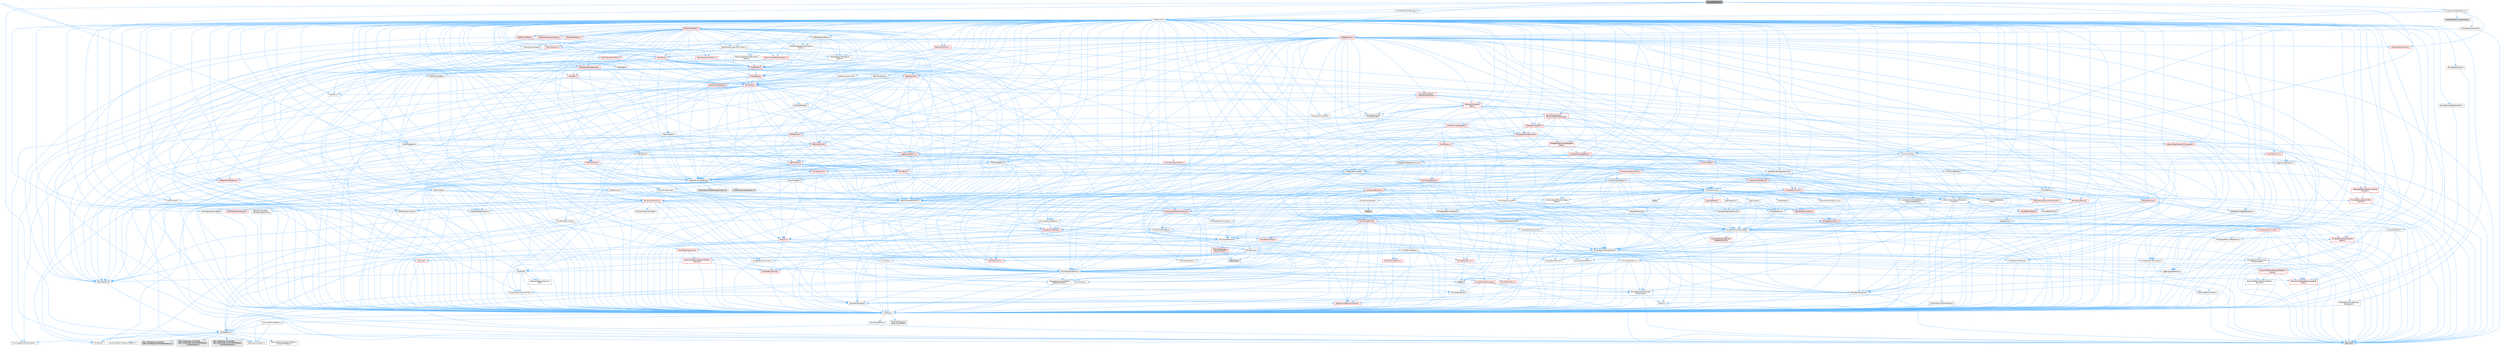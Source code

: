 digraph "EnumEditorUtils.h"
{
 // INTERACTIVE_SVG=YES
 // LATEX_PDF_SIZE
  bgcolor="transparent";
  edge [fontname=Helvetica,fontsize=10,labelfontname=Helvetica,labelfontsize=10];
  node [fontname=Helvetica,fontsize=10,shape=box,height=0.2,width=0.4];
  Node1 [id="Node000001",label="EnumEditorUtils.h",height=0.2,width=0.4,color="gray40", fillcolor="grey60", style="filled", fontcolor="black",tooltip=" "];
  Node1 -> Node2 [id="edge1_Node000001_Node000002",color="steelblue1",style="solid",tooltip=" "];
  Node2 [id="Node000002",label="Containers/Array.h",height=0.2,width=0.4,color="grey40", fillcolor="white", style="filled",URL="$df/dd0/Array_8h.html",tooltip=" "];
  Node2 -> Node3 [id="edge2_Node000002_Node000003",color="steelblue1",style="solid",tooltip=" "];
  Node3 [id="Node000003",label="CoreTypes.h",height=0.2,width=0.4,color="grey40", fillcolor="white", style="filled",URL="$dc/dec/CoreTypes_8h.html",tooltip=" "];
  Node3 -> Node4 [id="edge3_Node000003_Node000004",color="steelblue1",style="solid",tooltip=" "];
  Node4 [id="Node000004",label="HAL/Platform.h",height=0.2,width=0.4,color="grey40", fillcolor="white", style="filled",URL="$d9/dd0/Platform_8h.html",tooltip=" "];
  Node4 -> Node5 [id="edge4_Node000004_Node000005",color="steelblue1",style="solid",tooltip=" "];
  Node5 [id="Node000005",label="Misc/Build.h",height=0.2,width=0.4,color="grey40", fillcolor="white", style="filled",URL="$d3/dbb/Build_8h.html",tooltip=" "];
  Node4 -> Node6 [id="edge5_Node000004_Node000006",color="steelblue1",style="solid",tooltip=" "];
  Node6 [id="Node000006",label="Misc/LargeWorldCoordinates.h",height=0.2,width=0.4,color="grey40", fillcolor="white", style="filled",URL="$d2/dcb/LargeWorldCoordinates_8h.html",tooltip=" "];
  Node4 -> Node7 [id="edge6_Node000004_Node000007",color="steelblue1",style="solid",tooltip=" "];
  Node7 [id="Node000007",label="type_traits",height=0.2,width=0.4,color="grey60", fillcolor="#E0E0E0", style="filled",tooltip=" "];
  Node4 -> Node8 [id="edge7_Node000004_Node000008",color="steelblue1",style="solid",tooltip=" "];
  Node8 [id="Node000008",label="PreprocessorHelpers.h",height=0.2,width=0.4,color="grey40", fillcolor="white", style="filled",URL="$db/ddb/PreprocessorHelpers_8h.html",tooltip=" "];
  Node4 -> Node9 [id="edge8_Node000004_Node000009",color="steelblue1",style="solid",tooltip=" "];
  Node9 [id="Node000009",label="UBT_COMPILED_PLATFORM\l/UBT_COMPILED_PLATFORMPlatform\lCompilerPreSetup.h",height=0.2,width=0.4,color="grey60", fillcolor="#E0E0E0", style="filled",tooltip=" "];
  Node4 -> Node10 [id="edge9_Node000004_Node000010",color="steelblue1",style="solid",tooltip=" "];
  Node10 [id="Node000010",label="GenericPlatform/GenericPlatform\lCompilerPreSetup.h",height=0.2,width=0.4,color="grey40", fillcolor="white", style="filled",URL="$d9/dc8/GenericPlatformCompilerPreSetup_8h.html",tooltip=" "];
  Node4 -> Node11 [id="edge10_Node000004_Node000011",color="steelblue1",style="solid",tooltip=" "];
  Node11 [id="Node000011",label="GenericPlatform/GenericPlatform.h",height=0.2,width=0.4,color="grey40", fillcolor="white", style="filled",URL="$d6/d84/GenericPlatform_8h.html",tooltip=" "];
  Node4 -> Node12 [id="edge11_Node000004_Node000012",color="steelblue1",style="solid",tooltip=" "];
  Node12 [id="Node000012",label="UBT_COMPILED_PLATFORM\l/UBT_COMPILED_PLATFORMPlatform.h",height=0.2,width=0.4,color="grey60", fillcolor="#E0E0E0", style="filled",tooltip=" "];
  Node4 -> Node13 [id="edge12_Node000004_Node000013",color="steelblue1",style="solid",tooltip=" "];
  Node13 [id="Node000013",label="UBT_COMPILED_PLATFORM\l/UBT_COMPILED_PLATFORMPlatform\lCompilerSetup.h",height=0.2,width=0.4,color="grey60", fillcolor="#E0E0E0", style="filled",tooltip=" "];
  Node3 -> Node14 [id="edge13_Node000003_Node000014",color="steelblue1",style="solid",tooltip=" "];
  Node14 [id="Node000014",label="ProfilingDebugging\l/UMemoryDefines.h",height=0.2,width=0.4,color="grey40", fillcolor="white", style="filled",URL="$d2/da2/UMemoryDefines_8h.html",tooltip=" "];
  Node3 -> Node15 [id="edge14_Node000003_Node000015",color="steelblue1",style="solid",tooltip=" "];
  Node15 [id="Node000015",label="Misc/CoreMiscDefines.h",height=0.2,width=0.4,color="grey40", fillcolor="white", style="filled",URL="$da/d38/CoreMiscDefines_8h.html",tooltip=" "];
  Node15 -> Node4 [id="edge15_Node000015_Node000004",color="steelblue1",style="solid",tooltip=" "];
  Node15 -> Node8 [id="edge16_Node000015_Node000008",color="steelblue1",style="solid",tooltip=" "];
  Node3 -> Node16 [id="edge17_Node000003_Node000016",color="steelblue1",style="solid",tooltip=" "];
  Node16 [id="Node000016",label="Misc/CoreDefines.h",height=0.2,width=0.4,color="grey40", fillcolor="white", style="filled",URL="$d3/dd2/CoreDefines_8h.html",tooltip=" "];
  Node2 -> Node17 [id="edge18_Node000002_Node000017",color="steelblue1",style="solid",tooltip=" "];
  Node17 [id="Node000017",label="Misc/AssertionMacros.h",height=0.2,width=0.4,color="grey40", fillcolor="white", style="filled",URL="$d0/dfa/AssertionMacros_8h.html",tooltip=" "];
  Node17 -> Node3 [id="edge19_Node000017_Node000003",color="steelblue1",style="solid",tooltip=" "];
  Node17 -> Node4 [id="edge20_Node000017_Node000004",color="steelblue1",style="solid",tooltip=" "];
  Node17 -> Node18 [id="edge21_Node000017_Node000018",color="steelblue1",style="solid",tooltip=" "];
  Node18 [id="Node000018",label="HAL/PlatformMisc.h",height=0.2,width=0.4,color="red", fillcolor="#FFF0F0", style="filled",URL="$d0/df5/PlatformMisc_8h.html",tooltip=" "];
  Node18 -> Node3 [id="edge22_Node000018_Node000003",color="steelblue1",style="solid",tooltip=" "];
  Node17 -> Node8 [id="edge23_Node000017_Node000008",color="steelblue1",style="solid",tooltip=" "];
  Node17 -> Node54 [id="edge24_Node000017_Node000054",color="steelblue1",style="solid",tooltip=" "];
  Node54 [id="Node000054",label="Templates/EnableIf.h",height=0.2,width=0.4,color="grey40", fillcolor="white", style="filled",URL="$d7/d60/EnableIf_8h.html",tooltip=" "];
  Node54 -> Node3 [id="edge25_Node000054_Node000003",color="steelblue1",style="solid",tooltip=" "];
  Node17 -> Node55 [id="edge26_Node000017_Node000055",color="steelblue1",style="solid",tooltip=" "];
  Node55 [id="Node000055",label="Templates/IsArrayOrRefOf\lTypeByPredicate.h",height=0.2,width=0.4,color="grey40", fillcolor="white", style="filled",URL="$d6/da1/IsArrayOrRefOfTypeByPredicate_8h.html",tooltip=" "];
  Node55 -> Node3 [id="edge27_Node000055_Node000003",color="steelblue1",style="solid",tooltip=" "];
  Node17 -> Node56 [id="edge28_Node000017_Node000056",color="steelblue1",style="solid",tooltip=" "];
  Node56 [id="Node000056",label="Templates/IsValidVariadic\lFunctionArg.h",height=0.2,width=0.4,color="grey40", fillcolor="white", style="filled",URL="$d0/dc8/IsValidVariadicFunctionArg_8h.html",tooltip=" "];
  Node56 -> Node3 [id="edge29_Node000056_Node000003",color="steelblue1",style="solid",tooltip=" "];
  Node56 -> Node57 [id="edge30_Node000056_Node000057",color="steelblue1",style="solid",tooltip=" "];
  Node57 [id="Node000057",label="IsEnum.h",height=0.2,width=0.4,color="grey40", fillcolor="white", style="filled",URL="$d4/de5/IsEnum_8h.html",tooltip=" "];
  Node56 -> Node7 [id="edge31_Node000056_Node000007",color="steelblue1",style="solid",tooltip=" "];
  Node17 -> Node58 [id="edge32_Node000017_Node000058",color="steelblue1",style="solid",tooltip=" "];
  Node58 [id="Node000058",label="Traits/IsCharEncodingCompatible\lWith.h",height=0.2,width=0.4,color="red", fillcolor="#FFF0F0", style="filled",URL="$df/dd1/IsCharEncodingCompatibleWith_8h.html",tooltip=" "];
  Node58 -> Node7 [id="edge33_Node000058_Node000007",color="steelblue1",style="solid",tooltip=" "];
  Node17 -> Node60 [id="edge34_Node000017_Node000060",color="steelblue1",style="solid",tooltip=" "];
  Node60 [id="Node000060",label="Misc/VarArgs.h",height=0.2,width=0.4,color="grey40", fillcolor="white", style="filled",URL="$d5/d6f/VarArgs_8h.html",tooltip=" "];
  Node60 -> Node3 [id="edge35_Node000060_Node000003",color="steelblue1",style="solid",tooltip=" "];
  Node17 -> Node61 [id="edge36_Node000017_Node000061",color="steelblue1",style="solid",tooltip=" "];
  Node61 [id="Node000061",label="String/FormatStringSan.h",height=0.2,width=0.4,color="red", fillcolor="#FFF0F0", style="filled",URL="$d3/d8b/FormatStringSan_8h.html",tooltip=" "];
  Node61 -> Node7 [id="edge37_Node000061_Node000007",color="steelblue1",style="solid",tooltip=" "];
  Node61 -> Node3 [id="edge38_Node000061_Node000003",color="steelblue1",style="solid",tooltip=" "];
  Node61 -> Node62 [id="edge39_Node000061_Node000062",color="steelblue1",style="solid",tooltip=" "];
  Node62 [id="Node000062",label="Templates/Requires.h",height=0.2,width=0.4,color="grey40", fillcolor="white", style="filled",URL="$dc/d96/Requires_8h.html",tooltip=" "];
  Node62 -> Node54 [id="edge40_Node000062_Node000054",color="steelblue1",style="solid",tooltip=" "];
  Node62 -> Node7 [id="edge41_Node000062_Node000007",color="steelblue1",style="solid",tooltip=" "];
  Node61 -> Node63 [id="edge42_Node000061_Node000063",color="steelblue1",style="solid",tooltip=" "];
  Node63 [id="Node000063",label="Templates/Identity.h",height=0.2,width=0.4,color="grey40", fillcolor="white", style="filled",URL="$d0/dd5/Identity_8h.html",tooltip=" "];
  Node61 -> Node56 [id="edge43_Node000061_Node000056",color="steelblue1",style="solid",tooltip=" "];
  Node61 -> Node26 [id="edge44_Node000061_Node000026",color="steelblue1",style="solid",tooltip=" "];
  Node26 [id="Node000026",label="Containers/ContainersFwd.h",height=0.2,width=0.4,color="grey40", fillcolor="white", style="filled",URL="$d4/d0a/ContainersFwd_8h.html",tooltip=" "];
  Node26 -> Node4 [id="edge45_Node000026_Node000004",color="steelblue1",style="solid",tooltip=" "];
  Node26 -> Node3 [id="edge46_Node000026_Node000003",color="steelblue1",style="solid",tooltip=" "];
  Node26 -> Node23 [id="edge47_Node000026_Node000023",color="steelblue1",style="solid",tooltip=" "];
  Node23 [id="Node000023",label="Traits/IsContiguousContainer.h",height=0.2,width=0.4,color="red", fillcolor="#FFF0F0", style="filled",URL="$d5/d3c/IsContiguousContainer_8h.html",tooltip=" "];
  Node23 -> Node3 [id="edge48_Node000023_Node000003",color="steelblue1",style="solid",tooltip=" "];
  Node17 -> Node67 [id="edge49_Node000017_Node000067",color="steelblue1",style="solid",tooltip=" "];
  Node67 [id="Node000067",label="atomic",height=0.2,width=0.4,color="grey60", fillcolor="#E0E0E0", style="filled",tooltip=" "];
  Node2 -> Node68 [id="edge50_Node000002_Node000068",color="steelblue1",style="solid",tooltip=" "];
  Node68 [id="Node000068",label="Misc/IntrusiveUnsetOptional\lState.h",height=0.2,width=0.4,color="grey40", fillcolor="white", style="filled",URL="$d2/d0a/IntrusiveUnsetOptionalState_8h.html",tooltip=" "];
  Node68 -> Node69 [id="edge51_Node000068_Node000069",color="steelblue1",style="solid",tooltip=" "];
  Node69 [id="Node000069",label="Misc/OptionalFwd.h",height=0.2,width=0.4,color="grey40", fillcolor="white", style="filled",URL="$dc/d50/OptionalFwd_8h.html",tooltip=" "];
  Node2 -> Node70 [id="edge52_Node000002_Node000070",color="steelblue1",style="solid",tooltip=" "];
  Node70 [id="Node000070",label="Misc/ReverseIterate.h",height=0.2,width=0.4,color="grey40", fillcolor="white", style="filled",URL="$db/de3/ReverseIterate_8h.html",tooltip=" "];
  Node70 -> Node4 [id="edge53_Node000070_Node000004",color="steelblue1",style="solid",tooltip=" "];
  Node70 -> Node71 [id="edge54_Node000070_Node000071",color="steelblue1",style="solid",tooltip=" "];
  Node71 [id="Node000071",label="iterator",height=0.2,width=0.4,color="grey60", fillcolor="#E0E0E0", style="filled",tooltip=" "];
  Node2 -> Node72 [id="edge55_Node000002_Node000072",color="steelblue1",style="solid",tooltip=" "];
  Node72 [id="Node000072",label="HAL/UnrealMemory.h",height=0.2,width=0.4,color="grey40", fillcolor="white", style="filled",URL="$d9/d96/UnrealMemory_8h.html",tooltip=" "];
  Node72 -> Node3 [id="edge56_Node000072_Node000003",color="steelblue1",style="solid",tooltip=" "];
  Node72 -> Node73 [id="edge57_Node000072_Node000073",color="steelblue1",style="solid",tooltip=" "];
  Node73 [id="Node000073",label="GenericPlatform/GenericPlatform\lMemory.h",height=0.2,width=0.4,color="red", fillcolor="#FFF0F0", style="filled",URL="$dd/d22/GenericPlatformMemory_8h.html",tooltip=" "];
  Node73 -> Node25 [id="edge58_Node000073_Node000025",color="steelblue1",style="solid",tooltip=" "];
  Node25 [id="Node000025",label="CoreFwd.h",height=0.2,width=0.4,color="grey40", fillcolor="white", style="filled",URL="$d1/d1e/CoreFwd_8h.html",tooltip=" "];
  Node25 -> Node3 [id="edge59_Node000025_Node000003",color="steelblue1",style="solid",tooltip=" "];
  Node25 -> Node26 [id="edge60_Node000025_Node000026",color="steelblue1",style="solid",tooltip=" "];
  Node25 -> Node27 [id="edge61_Node000025_Node000027",color="steelblue1",style="solid",tooltip=" "];
  Node27 [id="Node000027",label="Math/MathFwd.h",height=0.2,width=0.4,color="grey40", fillcolor="white", style="filled",URL="$d2/d10/MathFwd_8h.html",tooltip=" "];
  Node27 -> Node4 [id="edge62_Node000027_Node000004",color="steelblue1",style="solid",tooltip=" "];
  Node25 -> Node28 [id="edge63_Node000025_Node000028",color="steelblue1",style="solid",tooltip=" "];
  Node28 [id="Node000028",label="UObject/UObjectHierarchy\lFwd.h",height=0.2,width=0.4,color="grey40", fillcolor="white", style="filled",URL="$d3/d13/UObjectHierarchyFwd_8h.html",tooltip=" "];
  Node73 -> Node3 [id="edge64_Node000073_Node000003",color="steelblue1",style="solid",tooltip=" "];
  Node73 -> Node74 [id="edge65_Node000073_Node000074",color="steelblue1",style="solid",tooltip=" "];
  Node74 [id="Node000074",label="HAL/PlatformString.h",height=0.2,width=0.4,color="red", fillcolor="#FFF0F0", style="filled",URL="$db/db5/PlatformString_8h.html",tooltip=" "];
  Node74 -> Node3 [id="edge66_Node000074_Node000003",color="steelblue1",style="solid",tooltip=" "];
  Node72 -> Node76 [id="edge67_Node000072_Node000076",color="steelblue1",style="solid",tooltip=" "];
  Node76 [id="Node000076",label="HAL/MemoryBase.h",height=0.2,width=0.4,color="grey40", fillcolor="white", style="filled",URL="$d6/d9f/MemoryBase_8h.html",tooltip=" "];
  Node76 -> Node3 [id="edge68_Node000076_Node000003",color="steelblue1",style="solid",tooltip=" "];
  Node76 -> Node47 [id="edge69_Node000076_Node000047",color="steelblue1",style="solid",tooltip=" "];
  Node47 [id="Node000047",label="HAL/PlatformAtomics.h",height=0.2,width=0.4,color="red", fillcolor="#FFF0F0", style="filled",URL="$d3/d36/PlatformAtomics_8h.html",tooltip=" "];
  Node47 -> Node3 [id="edge70_Node000047_Node000003",color="steelblue1",style="solid",tooltip=" "];
  Node76 -> Node30 [id="edge71_Node000076_Node000030",color="steelblue1",style="solid",tooltip=" "];
  Node30 [id="Node000030",label="HAL/PlatformCrt.h",height=0.2,width=0.4,color="red", fillcolor="#FFF0F0", style="filled",URL="$d8/d75/PlatformCrt_8h.html",tooltip=" "];
  Node76 -> Node77 [id="edge72_Node000076_Node000077",color="steelblue1",style="solid",tooltip=" "];
  Node77 [id="Node000077",label="Misc/Exec.h",height=0.2,width=0.4,color="grey40", fillcolor="white", style="filled",URL="$de/ddb/Exec_8h.html",tooltip=" "];
  Node77 -> Node3 [id="edge73_Node000077_Node000003",color="steelblue1",style="solid",tooltip=" "];
  Node77 -> Node17 [id="edge74_Node000077_Node000017",color="steelblue1",style="solid",tooltip=" "];
  Node76 -> Node78 [id="edge75_Node000076_Node000078",color="steelblue1",style="solid",tooltip=" "];
  Node78 [id="Node000078",label="Misc/OutputDevice.h",height=0.2,width=0.4,color="grey40", fillcolor="white", style="filled",URL="$d7/d32/OutputDevice_8h.html",tooltip=" "];
  Node78 -> Node25 [id="edge76_Node000078_Node000025",color="steelblue1",style="solid",tooltip=" "];
  Node78 -> Node3 [id="edge77_Node000078_Node000003",color="steelblue1",style="solid",tooltip=" "];
  Node78 -> Node79 [id="edge78_Node000078_Node000079",color="steelblue1",style="solid",tooltip=" "];
  Node79 [id="Node000079",label="Logging/LogVerbosity.h",height=0.2,width=0.4,color="grey40", fillcolor="white", style="filled",URL="$d2/d8f/LogVerbosity_8h.html",tooltip=" "];
  Node79 -> Node3 [id="edge79_Node000079_Node000003",color="steelblue1",style="solid",tooltip=" "];
  Node78 -> Node60 [id="edge80_Node000078_Node000060",color="steelblue1",style="solid",tooltip=" "];
  Node78 -> Node55 [id="edge81_Node000078_Node000055",color="steelblue1",style="solid",tooltip=" "];
  Node78 -> Node56 [id="edge82_Node000078_Node000056",color="steelblue1",style="solid",tooltip=" "];
  Node78 -> Node58 [id="edge83_Node000078_Node000058",color="steelblue1",style="solid",tooltip=" "];
  Node76 -> Node80 [id="edge84_Node000076_Node000080",color="steelblue1",style="solid",tooltip=" "];
  Node80 [id="Node000080",label="Templates/Atomic.h",height=0.2,width=0.4,color="red", fillcolor="#FFF0F0", style="filled",URL="$d3/d91/Atomic_8h.html",tooltip=" "];
  Node80 -> Node67 [id="edge85_Node000080_Node000067",color="steelblue1",style="solid",tooltip=" "];
  Node72 -> Node89 [id="edge86_Node000072_Node000089",color="steelblue1",style="solid",tooltip=" "];
  Node89 [id="Node000089",label="HAL/PlatformMemory.h",height=0.2,width=0.4,color="red", fillcolor="#FFF0F0", style="filled",URL="$de/d68/PlatformMemory_8h.html",tooltip=" "];
  Node89 -> Node3 [id="edge87_Node000089_Node000003",color="steelblue1",style="solid",tooltip=" "];
  Node89 -> Node73 [id="edge88_Node000089_Node000073",color="steelblue1",style="solid",tooltip=" "];
  Node72 -> Node91 [id="edge89_Node000072_Node000091",color="steelblue1",style="solid",tooltip=" "];
  Node91 [id="Node000091",label="ProfilingDebugging\l/MemoryTrace.h",height=0.2,width=0.4,color="red", fillcolor="#FFF0F0", style="filled",URL="$da/dd7/MemoryTrace_8h.html",tooltip=" "];
  Node91 -> Node4 [id="edge90_Node000091_Node000004",color="steelblue1",style="solid",tooltip=" "];
  Node91 -> Node53 [id="edge91_Node000091_Node000053",color="steelblue1",style="solid",tooltip=" "];
  Node53 [id="Node000053",label="Trace/Trace.h",height=0.2,width=0.4,color="grey60", fillcolor="#E0E0E0", style="filled",tooltip=" "];
  Node72 -> Node92 [id="edge92_Node000072_Node000092",color="steelblue1",style="solid",tooltip=" "];
  Node92 [id="Node000092",label="Templates/IsPointer.h",height=0.2,width=0.4,color="grey40", fillcolor="white", style="filled",URL="$d7/d05/IsPointer_8h.html",tooltip=" "];
  Node92 -> Node3 [id="edge93_Node000092_Node000003",color="steelblue1",style="solid",tooltip=" "];
  Node2 -> Node93 [id="edge94_Node000002_Node000093",color="steelblue1",style="solid",tooltip=" "];
  Node93 [id="Node000093",label="Templates/UnrealTypeTraits.h",height=0.2,width=0.4,color="grey40", fillcolor="white", style="filled",URL="$d2/d2d/UnrealTypeTraits_8h.html",tooltip=" "];
  Node93 -> Node3 [id="edge95_Node000093_Node000003",color="steelblue1",style="solid",tooltip=" "];
  Node93 -> Node92 [id="edge96_Node000093_Node000092",color="steelblue1",style="solid",tooltip=" "];
  Node93 -> Node17 [id="edge97_Node000093_Node000017",color="steelblue1",style="solid",tooltip=" "];
  Node93 -> Node85 [id="edge98_Node000093_Node000085",color="steelblue1",style="solid",tooltip=" "];
  Node85 [id="Node000085",label="Templates/AndOrNot.h",height=0.2,width=0.4,color="grey40", fillcolor="white", style="filled",URL="$db/d0a/AndOrNot_8h.html",tooltip=" "];
  Node85 -> Node3 [id="edge99_Node000085_Node000003",color="steelblue1",style="solid",tooltip=" "];
  Node93 -> Node54 [id="edge100_Node000093_Node000054",color="steelblue1",style="solid",tooltip=" "];
  Node93 -> Node94 [id="edge101_Node000093_Node000094",color="steelblue1",style="solid",tooltip=" "];
  Node94 [id="Node000094",label="Templates/IsArithmetic.h",height=0.2,width=0.4,color="grey40", fillcolor="white", style="filled",URL="$d2/d5d/IsArithmetic_8h.html",tooltip=" "];
  Node94 -> Node3 [id="edge102_Node000094_Node000003",color="steelblue1",style="solid",tooltip=" "];
  Node93 -> Node57 [id="edge103_Node000093_Node000057",color="steelblue1",style="solid",tooltip=" "];
  Node93 -> Node95 [id="edge104_Node000093_Node000095",color="steelblue1",style="solid",tooltip=" "];
  Node95 [id="Node000095",label="Templates/Models.h",height=0.2,width=0.4,color="grey40", fillcolor="white", style="filled",URL="$d3/d0c/Models_8h.html",tooltip=" "];
  Node95 -> Node63 [id="edge105_Node000095_Node000063",color="steelblue1",style="solid",tooltip=" "];
  Node93 -> Node96 [id="edge106_Node000093_Node000096",color="steelblue1",style="solid",tooltip=" "];
  Node96 [id="Node000096",label="Templates/IsPODType.h",height=0.2,width=0.4,color="grey40", fillcolor="white", style="filled",URL="$d7/db1/IsPODType_8h.html",tooltip=" "];
  Node96 -> Node3 [id="edge107_Node000096_Node000003",color="steelblue1",style="solid",tooltip=" "];
  Node93 -> Node97 [id="edge108_Node000093_Node000097",color="steelblue1",style="solid",tooltip=" "];
  Node97 [id="Node000097",label="Templates/IsUECoreType.h",height=0.2,width=0.4,color="grey40", fillcolor="white", style="filled",URL="$d1/db8/IsUECoreType_8h.html",tooltip=" "];
  Node97 -> Node3 [id="edge109_Node000097_Node000003",color="steelblue1",style="solid",tooltip=" "];
  Node97 -> Node7 [id="edge110_Node000097_Node000007",color="steelblue1",style="solid",tooltip=" "];
  Node93 -> Node86 [id="edge111_Node000093_Node000086",color="steelblue1",style="solid",tooltip=" "];
  Node86 [id="Node000086",label="Templates/IsTriviallyCopy\lConstructible.h",height=0.2,width=0.4,color="grey40", fillcolor="white", style="filled",URL="$d3/d78/IsTriviallyCopyConstructible_8h.html",tooltip=" "];
  Node86 -> Node3 [id="edge112_Node000086_Node000003",color="steelblue1",style="solid",tooltip=" "];
  Node86 -> Node7 [id="edge113_Node000086_Node000007",color="steelblue1",style="solid",tooltip=" "];
  Node2 -> Node98 [id="edge114_Node000002_Node000098",color="steelblue1",style="solid",tooltip=" "];
  Node98 [id="Node000098",label="Templates/UnrealTemplate.h",height=0.2,width=0.4,color="grey40", fillcolor="white", style="filled",URL="$d4/d24/UnrealTemplate_8h.html",tooltip=" "];
  Node98 -> Node3 [id="edge115_Node000098_Node000003",color="steelblue1",style="solid",tooltip=" "];
  Node98 -> Node92 [id="edge116_Node000098_Node000092",color="steelblue1",style="solid",tooltip=" "];
  Node98 -> Node72 [id="edge117_Node000098_Node000072",color="steelblue1",style="solid",tooltip=" "];
  Node98 -> Node99 [id="edge118_Node000098_Node000099",color="steelblue1",style="solid",tooltip=" "];
  Node99 [id="Node000099",label="Templates/CopyQualifiers\lAndRefsFromTo.h",height=0.2,width=0.4,color="red", fillcolor="#FFF0F0", style="filled",URL="$d3/db3/CopyQualifiersAndRefsFromTo_8h.html",tooltip=" "];
  Node98 -> Node93 [id="edge119_Node000098_Node000093",color="steelblue1",style="solid",tooltip=" "];
  Node98 -> Node101 [id="edge120_Node000098_Node000101",color="steelblue1",style="solid",tooltip=" "];
  Node101 [id="Node000101",label="Templates/RemoveReference.h",height=0.2,width=0.4,color="grey40", fillcolor="white", style="filled",URL="$da/dbe/RemoveReference_8h.html",tooltip=" "];
  Node101 -> Node3 [id="edge121_Node000101_Node000003",color="steelblue1",style="solid",tooltip=" "];
  Node98 -> Node62 [id="edge122_Node000098_Node000062",color="steelblue1",style="solid",tooltip=" "];
  Node98 -> Node102 [id="edge123_Node000098_Node000102",color="steelblue1",style="solid",tooltip=" "];
  Node102 [id="Node000102",label="Templates/TypeCompatible\lBytes.h",height=0.2,width=0.4,color="red", fillcolor="#FFF0F0", style="filled",URL="$df/d0a/TypeCompatibleBytes_8h.html",tooltip=" "];
  Node102 -> Node3 [id="edge124_Node000102_Node000003",color="steelblue1",style="solid",tooltip=" "];
  Node102 -> Node7 [id="edge125_Node000102_Node000007",color="steelblue1",style="solid",tooltip=" "];
  Node98 -> Node63 [id="edge126_Node000098_Node000063",color="steelblue1",style="solid",tooltip=" "];
  Node98 -> Node23 [id="edge127_Node000098_Node000023",color="steelblue1",style="solid",tooltip=" "];
  Node98 -> Node103 [id="edge128_Node000098_Node000103",color="steelblue1",style="solid",tooltip=" "];
  Node103 [id="Node000103",label="Traits/UseBitwiseSwap.h",height=0.2,width=0.4,color="grey40", fillcolor="white", style="filled",URL="$db/df3/UseBitwiseSwap_8h.html",tooltip=" "];
  Node103 -> Node3 [id="edge129_Node000103_Node000003",color="steelblue1",style="solid",tooltip=" "];
  Node103 -> Node7 [id="edge130_Node000103_Node000007",color="steelblue1",style="solid",tooltip=" "];
  Node98 -> Node7 [id="edge131_Node000098_Node000007",color="steelblue1",style="solid",tooltip=" "];
  Node2 -> Node104 [id="edge132_Node000002_Node000104",color="steelblue1",style="solid",tooltip=" "];
  Node104 [id="Node000104",label="Containers/AllowShrinking.h",height=0.2,width=0.4,color="grey40", fillcolor="white", style="filled",URL="$d7/d1a/AllowShrinking_8h.html",tooltip=" "];
  Node104 -> Node3 [id="edge133_Node000104_Node000003",color="steelblue1",style="solid",tooltip=" "];
  Node2 -> Node105 [id="edge134_Node000002_Node000105",color="steelblue1",style="solid",tooltip=" "];
  Node105 [id="Node000105",label="Containers/ContainerAllocation\lPolicies.h",height=0.2,width=0.4,color="grey40", fillcolor="white", style="filled",URL="$d7/dff/ContainerAllocationPolicies_8h.html",tooltip=" "];
  Node105 -> Node3 [id="edge135_Node000105_Node000003",color="steelblue1",style="solid",tooltip=" "];
  Node105 -> Node106 [id="edge136_Node000105_Node000106",color="steelblue1",style="solid",tooltip=" "];
  Node106 [id="Node000106",label="Containers/ContainerHelpers.h",height=0.2,width=0.4,color="grey40", fillcolor="white", style="filled",URL="$d7/d33/ContainerHelpers_8h.html",tooltip=" "];
  Node106 -> Node3 [id="edge137_Node000106_Node000003",color="steelblue1",style="solid",tooltip=" "];
  Node105 -> Node105 [id="edge138_Node000105_Node000105",color="steelblue1",style="solid",tooltip=" "];
  Node105 -> Node107 [id="edge139_Node000105_Node000107",color="steelblue1",style="solid",tooltip=" "];
  Node107 [id="Node000107",label="HAL/PlatformMath.h",height=0.2,width=0.4,color="red", fillcolor="#FFF0F0", style="filled",URL="$dc/d53/PlatformMath_8h.html",tooltip=" "];
  Node107 -> Node3 [id="edge140_Node000107_Node000003",color="steelblue1",style="solid",tooltip=" "];
  Node105 -> Node72 [id="edge141_Node000105_Node000072",color="steelblue1",style="solid",tooltip=" "];
  Node105 -> Node40 [id="edge142_Node000105_Node000040",color="steelblue1",style="solid",tooltip=" "];
  Node40 [id="Node000040",label="Math/NumericLimits.h",height=0.2,width=0.4,color="grey40", fillcolor="white", style="filled",URL="$df/d1b/NumericLimits_8h.html",tooltip=" "];
  Node40 -> Node3 [id="edge143_Node000040_Node000003",color="steelblue1",style="solid",tooltip=" "];
  Node105 -> Node17 [id="edge144_Node000105_Node000017",color="steelblue1",style="solid",tooltip=" "];
  Node105 -> Node115 [id="edge145_Node000105_Node000115",color="steelblue1",style="solid",tooltip=" "];
  Node115 [id="Node000115",label="Templates/IsPolymorphic.h",height=0.2,width=0.4,color="grey40", fillcolor="white", style="filled",URL="$dc/d20/IsPolymorphic_8h.html",tooltip=" "];
  Node105 -> Node116 [id="edge146_Node000105_Node000116",color="steelblue1",style="solid",tooltip=" "];
  Node116 [id="Node000116",label="Templates/MemoryOps.h",height=0.2,width=0.4,color="red", fillcolor="#FFF0F0", style="filled",URL="$db/dea/MemoryOps_8h.html",tooltip=" "];
  Node116 -> Node3 [id="edge147_Node000116_Node000003",color="steelblue1",style="solid",tooltip=" "];
  Node116 -> Node72 [id="edge148_Node000116_Node000072",color="steelblue1",style="solid",tooltip=" "];
  Node116 -> Node87 [id="edge149_Node000116_Node000087",color="steelblue1",style="solid",tooltip=" "];
  Node87 [id="Node000087",label="Templates/IsTriviallyCopy\lAssignable.h",height=0.2,width=0.4,color="grey40", fillcolor="white", style="filled",URL="$d2/df2/IsTriviallyCopyAssignable_8h.html",tooltip=" "];
  Node87 -> Node3 [id="edge150_Node000087_Node000003",color="steelblue1",style="solid",tooltip=" "];
  Node87 -> Node7 [id="edge151_Node000087_Node000007",color="steelblue1",style="solid",tooltip=" "];
  Node116 -> Node86 [id="edge152_Node000116_Node000086",color="steelblue1",style="solid",tooltip=" "];
  Node116 -> Node62 [id="edge153_Node000116_Node000062",color="steelblue1",style="solid",tooltip=" "];
  Node116 -> Node93 [id="edge154_Node000116_Node000093",color="steelblue1",style="solid",tooltip=" "];
  Node116 -> Node103 [id="edge155_Node000116_Node000103",color="steelblue1",style="solid",tooltip=" "];
  Node116 -> Node7 [id="edge156_Node000116_Node000007",color="steelblue1",style="solid",tooltip=" "];
  Node105 -> Node102 [id="edge157_Node000105_Node000102",color="steelblue1",style="solid",tooltip=" "];
  Node105 -> Node7 [id="edge158_Node000105_Node000007",color="steelblue1",style="solid",tooltip=" "];
  Node2 -> Node117 [id="edge159_Node000002_Node000117",color="steelblue1",style="solid",tooltip=" "];
  Node117 [id="Node000117",label="Containers/ContainerElement\lTypeCompatibility.h",height=0.2,width=0.4,color="grey40", fillcolor="white", style="filled",URL="$df/ddf/ContainerElementTypeCompatibility_8h.html",tooltip=" "];
  Node117 -> Node3 [id="edge160_Node000117_Node000003",color="steelblue1",style="solid",tooltip=" "];
  Node117 -> Node93 [id="edge161_Node000117_Node000093",color="steelblue1",style="solid",tooltip=" "];
  Node2 -> Node118 [id="edge162_Node000002_Node000118",color="steelblue1",style="solid",tooltip=" "];
  Node118 [id="Node000118",label="Serialization/Archive.h",height=0.2,width=0.4,color="red", fillcolor="#FFF0F0", style="filled",URL="$d7/d3b/Archive_8h.html",tooltip=" "];
  Node118 -> Node25 [id="edge163_Node000118_Node000025",color="steelblue1",style="solid",tooltip=" "];
  Node118 -> Node3 [id="edge164_Node000118_Node000003",color="steelblue1",style="solid",tooltip=" "];
  Node118 -> Node119 [id="edge165_Node000118_Node000119",color="steelblue1",style="solid",tooltip=" "];
  Node119 [id="Node000119",label="HAL/PlatformProperties.h",height=0.2,width=0.4,color="red", fillcolor="#FFF0F0", style="filled",URL="$d9/db0/PlatformProperties_8h.html",tooltip=" "];
  Node119 -> Node3 [id="edge166_Node000119_Node000003",color="steelblue1",style="solid",tooltip=" "];
  Node118 -> Node122 [id="edge167_Node000118_Node000122",color="steelblue1",style="solid",tooltip=" "];
  Node122 [id="Node000122",label="Internationalization\l/TextNamespaceFwd.h",height=0.2,width=0.4,color="grey40", fillcolor="white", style="filled",URL="$d8/d97/TextNamespaceFwd_8h.html",tooltip=" "];
  Node122 -> Node3 [id="edge168_Node000122_Node000003",color="steelblue1",style="solid",tooltip=" "];
  Node118 -> Node27 [id="edge169_Node000118_Node000027",color="steelblue1",style="solid",tooltip=" "];
  Node118 -> Node17 [id="edge170_Node000118_Node000017",color="steelblue1",style="solid",tooltip=" "];
  Node118 -> Node5 [id="edge171_Node000118_Node000005",color="steelblue1",style="solid",tooltip=" "];
  Node118 -> Node41 [id="edge172_Node000118_Node000041",color="steelblue1",style="solid",tooltip=" "];
  Node41 [id="Node000041",label="Misc/CompressionFlags.h",height=0.2,width=0.4,color="grey40", fillcolor="white", style="filled",URL="$d9/d76/CompressionFlags_8h.html",tooltip=" "];
  Node118 -> Node123 [id="edge173_Node000118_Node000123",color="steelblue1",style="solid",tooltip=" "];
  Node123 [id="Node000123",label="Misc/EngineVersionBase.h",height=0.2,width=0.4,color="grey40", fillcolor="white", style="filled",URL="$d5/d2b/EngineVersionBase_8h.html",tooltip=" "];
  Node123 -> Node3 [id="edge174_Node000123_Node000003",color="steelblue1",style="solid",tooltip=" "];
  Node118 -> Node60 [id="edge175_Node000118_Node000060",color="steelblue1",style="solid",tooltip=" "];
  Node118 -> Node54 [id="edge176_Node000118_Node000054",color="steelblue1",style="solid",tooltip=" "];
  Node118 -> Node55 [id="edge177_Node000118_Node000055",color="steelblue1",style="solid",tooltip=" "];
  Node118 -> Node126 [id="edge178_Node000118_Node000126",color="steelblue1",style="solid",tooltip=" "];
  Node126 [id="Node000126",label="Templates/IsEnumClass.h",height=0.2,width=0.4,color="grey40", fillcolor="white", style="filled",URL="$d7/d15/IsEnumClass_8h.html",tooltip=" "];
  Node126 -> Node3 [id="edge179_Node000126_Node000003",color="steelblue1",style="solid",tooltip=" "];
  Node126 -> Node85 [id="edge180_Node000126_Node000085",color="steelblue1",style="solid",tooltip=" "];
  Node118 -> Node56 [id="edge181_Node000118_Node000056",color="steelblue1",style="solid",tooltip=" "];
  Node118 -> Node98 [id="edge182_Node000118_Node000098",color="steelblue1",style="solid",tooltip=" "];
  Node118 -> Node58 [id="edge183_Node000118_Node000058",color="steelblue1",style="solid",tooltip=" "];
  Node118 -> Node127 [id="edge184_Node000118_Node000127",color="steelblue1",style="solid",tooltip=" "];
  Node127 [id="Node000127",label="UObject/ObjectVersion.h",height=0.2,width=0.4,color="grey40", fillcolor="white", style="filled",URL="$da/d63/ObjectVersion_8h.html",tooltip=" "];
  Node127 -> Node3 [id="edge185_Node000127_Node000003",color="steelblue1",style="solid",tooltip=" "];
  Node2 -> Node128 [id="edge186_Node000002_Node000128",color="steelblue1",style="solid",tooltip=" "];
  Node128 [id="Node000128",label="Serialization/MemoryImage\lWriter.h",height=0.2,width=0.4,color="grey40", fillcolor="white", style="filled",URL="$d0/d08/MemoryImageWriter_8h.html",tooltip=" "];
  Node128 -> Node3 [id="edge187_Node000128_Node000003",color="steelblue1",style="solid",tooltip=" "];
  Node128 -> Node129 [id="edge188_Node000128_Node000129",color="steelblue1",style="solid",tooltip=" "];
  Node129 [id="Node000129",label="Serialization/MemoryLayout.h",height=0.2,width=0.4,color="red", fillcolor="#FFF0F0", style="filled",URL="$d7/d66/MemoryLayout_8h.html",tooltip=" "];
  Node129 -> Node132 [id="edge189_Node000129_Node000132",color="steelblue1",style="solid",tooltip=" "];
  Node132 [id="Node000132",label="Containers/EnumAsByte.h",height=0.2,width=0.4,color="grey40", fillcolor="white", style="filled",URL="$d6/d9a/EnumAsByte_8h.html",tooltip=" "];
  Node132 -> Node3 [id="edge190_Node000132_Node000003",color="steelblue1",style="solid",tooltip=" "];
  Node132 -> Node96 [id="edge191_Node000132_Node000096",color="steelblue1",style="solid",tooltip=" "];
  Node132 -> Node133 [id="edge192_Node000132_Node000133",color="steelblue1",style="solid",tooltip=" "];
  Node133 [id="Node000133",label="Templates/TypeHash.h",height=0.2,width=0.4,color="red", fillcolor="#FFF0F0", style="filled",URL="$d1/d62/TypeHash_8h.html",tooltip=" "];
  Node133 -> Node3 [id="edge193_Node000133_Node000003",color="steelblue1",style="solid",tooltip=" "];
  Node133 -> Node62 [id="edge194_Node000133_Node000062",color="steelblue1",style="solid",tooltip=" "];
  Node133 -> Node134 [id="edge195_Node000133_Node000134",color="steelblue1",style="solid",tooltip=" "];
  Node134 [id="Node000134",label="Misc/Crc.h",height=0.2,width=0.4,color="red", fillcolor="#FFF0F0", style="filled",URL="$d4/dd2/Crc_8h.html",tooltip=" "];
  Node134 -> Node3 [id="edge196_Node000134_Node000003",color="steelblue1",style="solid",tooltip=" "];
  Node134 -> Node74 [id="edge197_Node000134_Node000074",color="steelblue1",style="solid",tooltip=" "];
  Node134 -> Node17 [id="edge198_Node000134_Node000017",color="steelblue1",style="solid",tooltip=" "];
  Node134 -> Node135 [id="edge199_Node000134_Node000135",color="steelblue1",style="solid",tooltip=" "];
  Node135 [id="Node000135",label="Misc/CString.h",height=0.2,width=0.4,color="grey40", fillcolor="white", style="filled",URL="$d2/d49/CString_8h.html",tooltip=" "];
  Node135 -> Node3 [id="edge200_Node000135_Node000003",color="steelblue1",style="solid",tooltip=" "];
  Node135 -> Node30 [id="edge201_Node000135_Node000030",color="steelblue1",style="solid",tooltip=" "];
  Node135 -> Node74 [id="edge202_Node000135_Node000074",color="steelblue1",style="solid",tooltip=" "];
  Node135 -> Node17 [id="edge203_Node000135_Node000017",color="steelblue1",style="solid",tooltip=" "];
  Node135 -> Node136 [id="edge204_Node000135_Node000136",color="steelblue1",style="solid",tooltip=" "];
  Node136 [id="Node000136",label="Misc/Char.h",height=0.2,width=0.4,color="red", fillcolor="#FFF0F0", style="filled",URL="$d0/d58/Char_8h.html",tooltip=" "];
  Node136 -> Node3 [id="edge205_Node000136_Node000003",color="steelblue1",style="solid",tooltip=" "];
  Node136 -> Node7 [id="edge206_Node000136_Node000007",color="steelblue1",style="solid",tooltip=" "];
  Node135 -> Node60 [id="edge207_Node000135_Node000060",color="steelblue1",style="solid",tooltip=" "];
  Node135 -> Node55 [id="edge208_Node000135_Node000055",color="steelblue1",style="solid",tooltip=" "];
  Node135 -> Node56 [id="edge209_Node000135_Node000056",color="steelblue1",style="solid",tooltip=" "];
  Node135 -> Node58 [id="edge210_Node000135_Node000058",color="steelblue1",style="solid",tooltip=" "];
  Node134 -> Node136 [id="edge211_Node000134_Node000136",color="steelblue1",style="solid",tooltip=" "];
  Node134 -> Node93 [id="edge212_Node000134_Node000093",color="steelblue1",style="solid",tooltip=" "];
  Node133 -> Node7 [id="edge213_Node000133_Node000007",color="steelblue1",style="solid",tooltip=" "];
  Node129 -> Node20 [id="edge214_Node000129_Node000020",color="steelblue1",style="solid",tooltip=" "];
  Node20 [id="Node000020",label="Containers/StringFwd.h",height=0.2,width=0.4,color="grey40", fillcolor="white", style="filled",URL="$df/d37/StringFwd_8h.html",tooltip=" "];
  Node20 -> Node3 [id="edge215_Node000020_Node000003",color="steelblue1",style="solid",tooltip=" "];
  Node20 -> Node21 [id="edge216_Node000020_Node000021",color="steelblue1",style="solid",tooltip=" "];
  Node21 [id="Node000021",label="Traits/ElementType.h",height=0.2,width=0.4,color="red", fillcolor="#FFF0F0", style="filled",URL="$d5/d4f/ElementType_8h.html",tooltip=" "];
  Node21 -> Node4 [id="edge217_Node000021_Node000004",color="steelblue1",style="solid",tooltip=" "];
  Node21 -> Node7 [id="edge218_Node000021_Node000007",color="steelblue1",style="solid",tooltip=" "];
  Node20 -> Node23 [id="edge219_Node000020_Node000023",color="steelblue1",style="solid",tooltip=" "];
  Node129 -> Node72 [id="edge220_Node000129_Node000072",color="steelblue1",style="solid",tooltip=" "];
  Node129 -> Node54 [id="edge221_Node000129_Node000054",color="steelblue1",style="solid",tooltip=" "];
  Node129 -> Node115 [id="edge222_Node000129_Node000115",color="steelblue1",style="solid",tooltip=" "];
  Node129 -> Node95 [id="edge223_Node000129_Node000095",color="steelblue1",style="solid",tooltip=" "];
  Node129 -> Node98 [id="edge224_Node000129_Node000098",color="steelblue1",style="solid",tooltip=" "];
  Node2 -> Node142 [id="edge225_Node000002_Node000142",color="steelblue1",style="solid",tooltip=" "];
  Node142 [id="Node000142",label="Algo/Heapify.h",height=0.2,width=0.4,color="grey40", fillcolor="white", style="filled",URL="$d0/d2a/Heapify_8h.html",tooltip=" "];
  Node142 -> Node143 [id="edge226_Node000142_Node000143",color="steelblue1",style="solid",tooltip=" "];
  Node143 [id="Node000143",label="Algo/Impl/BinaryHeap.h",height=0.2,width=0.4,color="red", fillcolor="#FFF0F0", style="filled",URL="$d7/da3/Algo_2Impl_2BinaryHeap_8h.html",tooltip=" "];
  Node143 -> Node144 [id="edge227_Node000143_Node000144",color="steelblue1",style="solid",tooltip=" "];
  Node144 [id="Node000144",label="Templates/Invoke.h",height=0.2,width=0.4,color="red", fillcolor="#FFF0F0", style="filled",URL="$d7/deb/Invoke_8h.html",tooltip=" "];
  Node144 -> Node3 [id="edge228_Node000144_Node000003",color="steelblue1",style="solid",tooltip=" "];
  Node144 -> Node98 [id="edge229_Node000144_Node000098",color="steelblue1",style="solid",tooltip=" "];
  Node144 -> Node7 [id="edge230_Node000144_Node000007",color="steelblue1",style="solid",tooltip=" "];
  Node143 -> Node7 [id="edge231_Node000143_Node000007",color="steelblue1",style="solid",tooltip=" "];
  Node142 -> Node148 [id="edge232_Node000142_Node000148",color="steelblue1",style="solid",tooltip=" "];
  Node148 [id="Node000148",label="Templates/IdentityFunctor.h",height=0.2,width=0.4,color="grey40", fillcolor="white", style="filled",URL="$d7/d2e/IdentityFunctor_8h.html",tooltip=" "];
  Node148 -> Node4 [id="edge233_Node000148_Node000004",color="steelblue1",style="solid",tooltip=" "];
  Node142 -> Node144 [id="edge234_Node000142_Node000144",color="steelblue1",style="solid",tooltip=" "];
  Node142 -> Node149 [id="edge235_Node000142_Node000149",color="steelblue1",style="solid",tooltip=" "];
  Node149 [id="Node000149",label="Templates/Less.h",height=0.2,width=0.4,color="grey40", fillcolor="white", style="filled",URL="$de/dc8/Less_8h.html",tooltip=" "];
  Node149 -> Node3 [id="edge236_Node000149_Node000003",color="steelblue1",style="solid",tooltip=" "];
  Node149 -> Node98 [id="edge237_Node000149_Node000098",color="steelblue1",style="solid",tooltip=" "];
  Node142 -> Node98 [id="edge238_Node000142_Node000098",color="steelblue1",style="solid",tooltip=" "];
  Node2 -> Node150 [id="edge239_Node000002_Node000150",color="steelblue1",style="solid",tooltip=" "];
  Node150 [id="Node000150",label="Algo/HeapSort.h",height=0.2,width=0.4,color="grey40", fillcolor="white", style="filled",URL="$d3/d92/HeapSort_8h.html",tooltip=" "];
  Node150 -> Node143 [id="edge240_Node000150_Node000143",color="steelblue1",style="solid",tooltip=" "];
  Node150 -> Node148 [id="edge241_Node000150_Node000148",color="steelblue1",style="solid",tooltip=" "];
  Node150 -> Node149 [id="edge242_Node000150_Node000149",color="steelblue1",style="solid",tooltip=" "];
  Node150 -> Node98 [id="edge243_Node000150_Node000098",color="steelblue1",style="solid",tooltip=" "];
  Node2 -> Node151 [id="edge244_Node000002_Node000151",color="steelblue1",style="solid",tooltip=" "];
  Node151 [id="Node000151",label="Algo/IsHeap.h",height=0.2,width=0.4,color="grey40", fillcolor="white", style="filled",URL="$de/d32/IsHeap_8h.html",tooltip=" "];
  Node151 -> Node143 [id="edge245_Node000151_Node000143",color="steelblue1",style="solid",tooltip=" "];
  Node151 -> Node148 [id="edge246_Node000151_Node000148",color="steelblue1",style="solid",tooltip=" "];
  Node151 -> Node144 [id="edge247_Node000151_Node000144",color="steelblue1",style="solid",tooltip=" "];
  Node151 -> Node149 [id="edge248_Node000151_Node000149",color="steelblue1",style="solid",tooltip=" "];
  Node151 -> Node98 [id="edge249_Node000151_Node000098",color="steelblue1",style="solid",tooltip=" "];
  Node2 -> Node143 [id="edge250_Node000002_Node000143",color="steelblue1",style="solid",tooltip=" "];
  Node2 -> Node152 [id="edge251_Node000002_Node000152",color="steelblue1",style="solid",tooltip=" "];
  Node152 [id="Node000152",label="Algo/StableSort.h",height=0.2,width=0.4,color="red", fillcolor="#FFF0F0", style="filled",URL="$d7/d3c/StableSort_8h.html",tooltip=" "];
  Node152 -> Node148 [id="edge252_Node000152_Node000148",color="steelblue1",style="solid",tooltip=" "];
  Node152 -> Node144 [id="edge253_Node000152_Node000144",color="steelblue1",style="solid",tooltip=" "];
  Node152 -> Node149 [id="edge254_Node000152_Node000149",color="steelblue1",style="solid",tooltip=" "];
  Node152 -> Node98 [id="edge255_Node000152_Node000098",color="steelblue1",style="solid",tooltip=" "];
  Node2 -> Node155 [id="edge256_Node000002_Node000155",color="steelblue1",style="solid",tooltip=" "];
  Node155 [id="Node000155",label="Concepts/GetTypeHashable.h",height=0.2,width=0.4,color="grey40", fillcolor="white", style="filled",URL="$d3/da2/GetTypeHashable_8h.html",tooltip=" "];
  Node155 -> Node3 [id="edge257_Node000155_Node000003",color="steelblue1",style="solid",tooltip=" "];
  Node155 -> Node133 [id="edge258_Node000155_Node000133",color="steelblue1",style="solid",tooltip=" "];
  Node2 -> Node148 [id="edge259_Node000002_Node000148",color="steelblue1",style="solid",tooltip=" "];
  Node2 -> Node144 [id="edge260_Node000002_Node000144",color="steelblue1",style="solid",tooltip=" "];
  Node2 -> Node149 [id="edge261_Node000002_Node000149",color="steelblue1",style="solid",tooltip=" "];
  Node2 -> Node156 [id="edge262_Node000002_Node000156",color="steelblue1",style="solid",tooltip=" "];
  Node156 [id="Node000156",label="Templates/LosesQualifiers\lFromTo.h",height=0.2,width=0.4,color="red", fillcolor="#FFF0F0", style="filled",URL="$d2/db3/LosesQualifiersFromTo_8h.html",tooltip=" "];
  Node156 -> Node7 [id="edge263_Node000156_Node000007",color="steelblue1",style="solid",tooltip=" "];
  Node2 -> Node62 [id="edge264_Node000002_Node000062",color="steelblue1",style="solid",tooltip=" "];
  Node2 -> Node157 [id="edge265_Node000002_Node000157",color="steelblue1",style="solid",tooltip=" "];
  Node157 [id="Node000157",label="Templates/Sorting.h",height=0.2,width=0.4,color="red", fillcolor="#FFF0F0", style="filled",URL="$d3/d9e/Sorting_8h.html",tooltip=" "];
  Node157 -> Node3 [id="edge266_Node000157_Node000003",color="steelblue1",style="solid",tooltip=" "];
  Node157 -> Node107 [id="edge267_Node000157_Node000107",color="steelblue1",style="solid",tooltip=" "];
  Node157 -> Node149 [id="edge268_Node000157_Node000149",color="steelblue1",style="solid",tooltip=" "];
  Node2 -> Node161 [id="edge269_Node000002_Node000161",color="steelblue1",style="solid",tooltip=" "];
  Node161 [id="Node000161",label="Templates/AlignmentTemplates.h",height=0.2,width=0.4,color="red", fillcolor="#FFF0F0", style="filled",URL="$dd/d32/AlignmentTemplates_8h.html",tooltip=" "];
  Node161 -> Node3 [id="edge270_Node000161_Node000003",color="steelblue1",style="solid",tooltip=" "];
  Node161 -> Node92 [id="edge271_Node000161_Node000092",color="steelblue1",style="solid",tooltip=" "];
  Node2 -> Node21 [id="edge272_Node000002_Node000021",color="steelblue1",style="solid",tooltip=" "];
  Node2 -> Node113 [id="edge273_Node000002_Node000113",color="steelblue1",style="solid",tooltip=" "];
  Node113 [id="Node000113",label="limits",height=0.2,width=0.4,color="grey60", fillcolor="#E0E0E0", style="filled",tooltip=" "];
  Node2 -> Node7 [id="edge274_Node000002_Node000007",color="steelblue1",style="solid",tooltip=" "];
  Node1 -> Node162 [id="edge275_Node000001_Node000162",color="steelblue1",style="solid",tooltip=" "];
  Node162 [id="Node000162",label="Containers/Map.h",height=0.2,width=0.4,color="grey40", fillcolor="white", style="filled",URL="$df/d79/Map_8h.html",tooltip=" "];
  Node162 -> Node3 [id="edge276_Node000162_Node000003",color="steelblue1",style="solid",tooltip=" "];
  Node162 -> Node163 [id="edge277_Node000162_Node000163",color="steelblue1",style="solid",tooltip=" "];
  Node163 [id="Node000163",label="Algo/Reverse.h",height=0.2,width=0.4,color="grey40", fillcolor="white", style="filled",URL="$d5/d93/Reverse_8h.html",tooltip=" "];
  Node163 -> Node3 [id="edge278_Node000163_Node000003",color="steelblue1",style="solid",tooltip=" "];
  Node163 -> Node98 [id="edge279_Node000163_Node000098",color="steelblue1",style="solid",tooltip=" "];
  Node162 -> Node117 [id="edge280_Node000162_Node000117",color="steelblue1",style="solid",tooltip=" "];
  Node162 -> Node164 [id="edge281_Node000162_Node000164",color="steelblue1",style="solid",tooltip=" "];
  Node164 [id="Node000164",label="Containers/Set.h",height=0.2,width=0.4,color="red", fillcolor="#FFF0F0", style="filled",URL="$d4/d45/Set_8h.html",tooltip=" "];
  Node164 -> Node105 [id="edge282_Node000164_Node000105",color="steelblue1",style="solid",tooltip=" "];
  Node164 -> Node117 [id="edge283_Node000164_Node000117",color="steelblue1",style="solid",tooltip=" "];
  Node164 -> Node166 [id="edge284_Node000164_Node000166",color="steelblue1",style="solid",tooltip=" "];
  Node166 [id="Node000166",label="Containers/SparseArray.h",height=0.2,width=0.4,color="red", fillcolor="#FFF0F0", style="filled",URL="$d5/dbf/SparseArray_8h.html",tooltip=" "];
  Node166 -> Node3 [id="edge285_Node000166_Node000003",color="steelblue1",style="solid",tooltip=" "];
  Node166 -> Node17 [id="edge286_Node000166_Node000017",color="steelblue1",style="solid",tooltip=" "];
  Node166 -> Node72 [id="edge287_Node000166_Node000072",color="steelblue1",style="solid",tooltip=" "];
  Node166 -> Node93 [id="edge288_Node000166_Node000093",color="steelblue1",style="solid",tooltip=" "];
  Node166 -> Node98 [id="edge289_Node000166_Node000098",color="steelblue1",style="solid",tooltip=" "];
  Node166 -> Node105 [id="edge290_Node000166_Node000105",color="steelblue1",style="solid",tooltip=" "];
  Node166 -> Node149 [id="edge291_Node000166_Node000149",color="steelblue1",style="solid",tooltip=" "];
  Node166 -> Node2 [id="edge292_Node000166_Node000002",color="steelblue1",style="solid",tooltip=" "];
  Node166 -> Node160 [id="edge293_Node000166_Node000160",color="steelblue1",style="solid",tooltip=" "];
  Node160 [id="Node000160",label="Math/UnrealMathUtility.h",height=0.2,width=0.4,color="grey40", fillcolor="white", style="filled",URL="$db/db8/UnrealMathUtility_8h.html",tooltip=" "];
  Node160 -> Node3 [id="edge294_Node000160_Node000003",color="steelblue1",style="solid",tooltip=" "];
  Node160 -> Node17 [id="edge295_Node000160_Node000017",color="steelblue1",style="solid",tooltip=" "];
  Node160 -> Node107 [id="edge296_Node000160_Node000107",color="steelblue1",style="solid",tooltip=" "];
  Node160 -> Node27 [id="edge297_Node000160_Node000027",color="steelblue1",style="solid",tooltip=" "];
  Node160 -> Node63 [id="edge298_Node000160_Node000063",color="steelblue1",style="solid",tooltip=" "];
  Node160 -> Node62 [id="edge299_Node000160_Node000062",color="steelblue1",style="solid",tooltip=" "];
  Node166 -> Node167 [id="edge300_Node000166_Node000167",color="steelblue1",style="solid",tooltip=" "];
  Node167 [id="Node000167",label="Containers/ScriptArray.h",height=0.2,width=0.4,color="red", fillcolor="#FFF0F0", style="filled",URL="$dc/daf/ScriptArray_8h.html",tooltip=" "];
  Node167 -> Node3 [id="edge301_Node000167_Node000003",color="steelblue1",style="solid",tooltip=" "];
  Node167 -> Node17 [id="edge302_Node000167_Node000017",color="steelblue1",style="solid",tooltip=" "];
  Node167 -> Node72 [id="edge303_Node000167_Node000072",color="steelblue1",style="solid",tooltip=" "];
  Node167 -> Node104 [id="edge304_Node000167_Node000104",color="steelblue1",style="solid",tooltip=" "];
  Node167 -> Node105 [id="edge305_Node000167_Node000105",color="steelblue1",style="solid",tooltip=" "];
  Node167 -> Node2 [id="edge306_Node000167_Node000002",color="steelblue1",style="solid",tooltip=" "];
  Node166 -> Node168 [id="edge307_Node000166_Node000168",color="steelblue1",style="solid",tooltip=" "];
  Node168 [id="Node000168",label="Containers/BitArray.h",height=0.2,width=0.4,color="red", fillcolor="#FFF0F0", style="filled",URL="$d1/de4/BitArray_8h.html",tooltip=" "];
  Node168 -> Node105 [id="edge308_Node000168_Node000105",color="steelblue1",style="solid",tooltip=" "];
  Node168 -> Node3 [id="edge309_Node000168_Node000003",color="steelblue1",style="solid",tooltip=" "];
  Node168 -> Node47 [id="edge310_Node000168_Node000047",color="steelblue1",style="solid",tooltip=" "];
  Node168 -> Node72 [id="edge311_Node000168_Node000072",color="steelblue1",style="solid",tooltip=" "];
  Node168 -> Node160 [id="edge312_Node000168_Node000160",color="steelblue1",style="solid",tooltip=" "];
  Node168 -> Node17 [id="edge313_Node000168_Node000017",color="steelblue1",style="solid",tooltip=" "];
  Node168 -> Node118 [id="edge314_Node000168_Node000118",color="steelblue1",style="solid",tooltip=" "];
  Node168 -> Node128 [id="edge315_Node000168_Node000128",color="steelblue1",style="solid",tooltip=" "];
  Node168 -> Node129 [id="edge316_Node000168_Node000129",color="steelblue1",style="solid",tooltip=" "];
  Node168 -> Node54 [id="edge317_Node000168_Node000054",color="steelblue1",style="solid",tooltip=" "];
  Node168 -> Node144 [id="edge318_Node000168_Node000144",color="steelblue1",style="solid",tooltip=" "];
  Node168 -> Node98 [id="edge319_Node000168_Node000098",color="steelblue1",style="solid",tooltip=" "];
  Node168 -> Node93 [id="edge320_Node000168_Node000093",color="steelblue1",style="solid",tooltip=" "];
  Node166 -> Node128 [id="edge321_Node000166_Node000128",color="steelblue1",style="solid",tooltip=" "];
  Node166 -> Node185 [id="edge322_Node000166_Node000185",color="steelblue1",style="solid",tooltip=" "];
  Node185 [id="Node000185",label="Containers/UnrealString.h",height=0.2,width=0.4,color="grey40", fillcolor="white", style="filled",URL="$d5/dba/UnrealString_8h.html",tooltip=" "];
  Node185 -> Node186 [id="edge323_Node000185_Node000186",color="steelblue1",style="solid",tooltip=" "];
  Node186 [id="Node000186",label="Containers/UnrealStringIncludes.h.inl",height=0.2,width=0.4,color="grey60", fillcolor="#E0E0E0", style="filled",tooltip=" "];
  Node185 -> Node187 [id="edge324_Node000185_Node000187",color="steelblue1",style="solid",tooltip=" "];
  Node187 [id="Node000187",label="Containers/UnrealString.h.inl",height=0.2,width=0.4,color="grey60", fillcolor="#E0E0E0", style="filled",tooltip=" "];
  Node185 -> Node188 [id="edge325_Node000185_Node000188",color="steelblue1",style="solid",tooltip=" "];
  Node188 [id="Node000188",label="Misc/StringFormatArg.h",height=0.2,width=0.4,color="grey40", fillcolor="white", style="filled",URL="$d2/d16/StringFormatArg_8h.html",tooltip=" "];
  Node188 -> Node26 [id="edge326_Node000188_Node000026",color="steelblue1",style="solid",tooltip=" "];
  Node166 -> Node68 [id="edge327_Node000166_Node000068",color="steelblue1",style="solid",tooltip=" "];
  Node164 -> Node26 [id="edge328_Node000164_Node000026",color="steelblue1",style="solid",tooltip=" "];
  Node164 -> Node160 [id="edge329_Node000164_Node000160",color="steelblue1",style="solid",tooltip=" "];
  Node164 -> Node17 [id="edge330_Node000164_Node000017",color="steelblue1",style="solid",tooltip=" "];
  Node164 -> Node189 [id="edge331_Node000164_Node000189",color="steelblue1",style="solid",tooltip=" "];
  Node189 [id="Node000189",label="Misc/StructBuilder.h",height=0.2,width=0.4,color="grey40", fillcolor="white", style="filled",URL="$d9/db3/StructBuilder_8h.html",tooltip=" "];
  Node189 -> Node3 [id="edge332_Node000189_Node000003",color="steelblue1",style="solid",tooltip=" "];
  Node189 -> Node160 [id="edge333_Node000189_Node000160",color="steelblue1",style="solid",tooltip=" "];
  Node189 -> Node161 [id="edge334_Node000189_Node000161",color="steelblue1",style="solid",tooltip=" "];
  Node164 -> Node128 [id="edge335_Node000164_Node000128",color="steelblue1",style="solid",tooltip=" "];
  Node164 -> Node190 [id="edge336_Node000164_Node000190",color="steelblue1",style="solid",tooltip=" "];
  Node190 [id="Node000190",label="Templates/Function.h",height=0.2,width=0.4,color="red", fillcolor="#FFF0F0", style="filled",URL="$df/df5/Function_8h.html",tooltip=" "];
  Node190 -> Node3 [id="edge337_Node000190_Node000003",color="steelblue1",style="solid",tooltip=" "];
  Node190 -> Node17 [id="edge338_Node000190_Node000017",color="steelblue1",style="solid",tooltip=" "];
  Node190 -> Node68 [id="edge339_Node000190_Node000068",color="steelblue1",style="solid",tooltip=" "];
  Node190 -> Node72 [id="edge340_Node000190_Node000072",color="steelblue1",style="solid",tooltip=" "];
  Node190 -> Node93 [id="edge341_Node000190_Node000093",color="steelblue1",style="solid",tooltip=" "];
  Node190 -> Node144 [id="edge342_Node000190_Node000144",color="steelblue1",style="solid",tooltip=" "];
  Node190 -> Node98 [id="edge343_Node000190_Node000098",color="steelblue1",style="solid",tooltip=" "];
  Node190 -> Node62 [id="edge344_Node000190_Node000062",color="steelblue1",style="solid",tooltip=" "];
  Node190 -> Node160 [id="edge345_Node000190_Node000160",color="steelblue1",style="solid",tooltip=" "];
  Node190 -> Node7 [id="edge346_Node000190_Node000007",color="steelblue1",style="solid",tooltip=" "];
  Node164 -> Node157 [id="edge347_Node000164_Node000157",color="steelblue1",style="solid",tooltip=" "];
  Node164 -> Node133 [id="edge348_Node000164_Node000133",color="steelblue1",style="solid",tooltip=" "];
  Node164 -> Node98 [id="edge349_Node000164_Node000098",color="steelblue1",style="solid",tooltip=" "];
  Node164 -> Node7 [id="edge350_Node000164_Node000007",color="steelblue1",style="solid",tooltip=" "];
  Node162 -> Node185 [id="edge351_Node000162_Node000185",color="steelblue1",style="solid",tooltip=" "];
  Node162 -> Node17 [id="edge352_Node000162_Node000017",color="steelblue1",style="solid",tooltip=" "];
  Node162 -> Node189 [id="edge353_Node000162_Node000189",color="steelblue1",style="solid",tooltip=" "];
  Node162 -> Node190 [id="edge354_Node000162_Node000190",color="steelblue1",style="solid",tooltip=" "];
  Node162 -> Node157 [id="edge355_Node000162_Node000157",color="steelblue1",style="solid",tooltip=" "];
  Node162 -> Node193 [id="edge356_Node000162_Node000193",color="steelblue1",style="solid",tooltip=" "];
  Node193 [id="Node000193",label="Templates/Tuple.h",height=0.2,width=0.4,color="red", fillcolor="#FFF0F0", style="filled",URL="$d2/d4f/Tuple_8h.html",tooltip=" "];
  Node193 -> Node3 [id="edge357_Node000193_Node000003",color="steelblue1",style="solid",tooltip=" "];
  Node193 -> Node98 [id="edge358_Node000193_Node000098",color="steelblue1",style="solid",tooltip=" "];
  Node193 -> Node194 [id="edge359_Node000193_Node000194",color="steelblue1",style="solid",tooltip=" "];
  Node194 [id="Node000194",label="Delegates/IntegerSequence.h",height=0.2,width=0.4,color="grey40", fillcolor="white", style="filled",URL="$d2/dcc/IntegerSequence_8h.html",tooltip=" "];
  Node194 -> Node3 [id="edge360_Node000194_Node000003",color="steelblue1",style="solid",tooltip=" "];
  Node193 -> Node144 [id="edge361_Node000193_Node000144",color="steelblue1",style="solid",tooltip=" "];
  Node193 -> Node129 [id="edge362_Node000193_Node000129",color="steelblue1",style="solid",tooltip=" "];
  Node193 -> Node62 [id="edge363_Node000193_Node000062",color="steelblue1",style="solid",tooltip=" "];
  Node193 -> Node133 [id="edge364_Node000193_Node000133",color="steelblue1",style="solid",tooltip=" "];
  Node193 -> Node7 [id="edge365_Node000193_Node000007",color="steelblue1",style="solid",tooltip=" "];
  Node162 -> Node98 [id="edge366_Node000162_Node000098",color="steelblue1",style="solid",tooltip=" "];
  Node162 -> Node93 [id="edge367_Node000162_Node000093",color="steelblue1",style="solid",tooltip=" "];
  Node162 -> Node7 [id="edge368_Node000162_Node000007",color="steelblue1",style="solid",tooltip=" "];
  Node1 -> Node185 [id="edge369_Node000001_Node000185",color="steelblue1",style="solid",tooltip=" "];
  Node1 -> Node196 [id="edge370_Node000001_Node000196",color="steelblue1",style="solid",tooltip=" "];
  Node196 [id="Node000196",label="CoreMinimal.h",height=0.2,width=0.4,color="grey40", fillcolor="white", style="filled",URL="$d7/d67/CoreMinimal_8h.html",tooltip=" "];
  Node196 -> Node3 [id="edge371_Node000196_Node000003",color="steelblue1",style="solid",tooltip=" "];
  Node196 -> Node25 [id="edge372_Node000196_Node000025",color="steelblue1",style="solid",tooltip=" "];
  Node196 -> Node28 [id="edge373_Node000196_Node000028",color="steelblue1",style="solid",tooltip=" "];
  Node196 -> Node26 [id="edge374_Node000196_Node000026",color="steelblue1",style="solid",tooltip=" "];
  Node196 -> Node60 [id="edge375_Node000196_Node000060",color="steelblue1",style="solid",tooltip=" "];
  Node196 -> Node79 [id="edge376_Node000196_Node000079",color="steelblue1",style="solid",tooltip=" "];
  Node196 -> Node78 [id="edge377_Node000196_Node000078",color="steelblue1",style="solid",tooltip=" "];
  Node196 -> Node30 [id="edge378_Node000196_Node000030",color="steelblue1",style="solid",tooltip=" "];
  Node196 -> Node18 [id="edge379_Node000196_Node000018",color="steelblue1",style="solid",tooltip=" "];
  Node196 -> Node17 [id="edge380_Node000196_Node000017",color="steelblue1",style="solid",tooltip=" "];
  Node196 -> Node92 [id="edge381_Node000196_Node000092",color="steelblue1",style="solid",tooltip=" "];
  Node196 -> Node89 [id="edge382_Node000196_Node000089",color="steelblue1",style="solid",tooltip=" "];
  Node196 -> Node47 [id="edge383_Node000196_Node000047",color="steelblue1",style="solid",tooltip=" "];
  Node196 -> Node77 [id="edge384_Node000196_Node000077",color="steelblue1",style="solid",tooltip=" "];
  Node196 -> Node76 [id="edge385_Node000196_Node000076",color="steelblue1",style="solid",tooltip=" "];
  Node196 -> Node72 [id="edge386_Node000196_Node000072",color="steelblue1",style="solid",tooltip=" "];
  Node196 -> Node94 [id="edge387_Node000196_Node000094",color="steelblue1",style="solid",tooltip=" "];
  Node196 -> Node85 [id="edge388_Node000196_Node000085",color="steelblue1",style="solid",tooltip=" "];
  Node196 -> Node96 [id="edge389_Node000196_Node000096",color="steelblue1",style="solid",tooltip=" "];
  Node196 -> Node97 [id="edge390_Node000196_Node000097",color="steelblue1",style="solid",tooltip=" "];
  Node196 -> Node86 [id="edge391_Node000196_Node000086",color="steelblue1",style="solid",tooltip=" "];
  Node196 -> Node93 [id="edge392_Node000196_Node000093",color="steelblue1",style="solid",tooltip=" "];
  Node196 -> Node54 [id="edge393_Node000196_Node000054",color="steelblue1",style="solid",tooltip=" "];
  Node196 -> Node101 [id="edge394_Node000196_Node000101",color="steelblue1",style="solid",tooltip=" "];
  Node196 -> Node197 [id="edge395_Node000196_Node000197",color="steelblue1",style="solid",tooltip=" "];
  Node197 [id="Node000197",label="Templates/IntegralConstant.h",height=0.2,width=0.4,color="grey40", fillcolor="white", style="filled",URL="$db/d1b/IntegralConstant_8h.html",tooltip=" "];
  Node197 -> Node3 [id="edge396_Node000197_Node000003",color="steelblue1",style="solid",tooltip=" "];
  Node196 -> Node198 [id="edge397_Node000196_Node000198",color="steelblue1",style="solid",tooltip=" "];
  Node198 [id="Node000198",label="Templates/IsClass.h",height=0.2,width=0.4,color="grey40", fillcolor="white", style="filled",URL="$db/dcb/IsClass_8h.html",tooltip=" "];
  Node198 -> Node3 [id="edge398_Node000198_Node000003",color="steelblue1",style="solid",tooltip=" "];
  Node196 -> Node102 [id="edge399_Node000196_Node000102",color="steelblue1",style="solid",tooltip=" "];
  Node196 -> Node23 [id="edge400_Node000196_Node000023",color="steelblue1",style="solid",tooltip=" "];
  Node196 -> Node98 [id="edge401_Node000196_Node000098",color="steelblue1",style="solid",tooltip=" "];
  Node196 -> Node40 [id="edge402_Node000196_Node000040",color="steelblue1",style="solid",tooltip=" "];
  Node196 -> Node107 [id="edge403_Node000196_Node000107",color="steelblue1",style="solid",tooltip=" "];
  Node196 -> Node87 [id="edge404_Node000196_Node000087",color="steelblue1",style="solid",tooltip=" "];
  Node196 -> Node116 [id="edge405_Node000196_Node000116",color="steelblue1",style="solid",tooltip=" "];
  Node196 -> Node105 [id="edge406_Node000196_Node000105",color="steelblue1",style="solid",tooltip=" "];
  Node196 -> Node126 [id="edge407_Node000196_Node000126",color="steelblue1",style="solid",tooltip=" "];
  Node196 -> Node119 [id="edge408_Node000196_Node000119",color="steelblue1",style="solid",tooltip=" "];
  Node196 -> Node123 [id="edge409_Node000196_Node000123",color="steelblue1",style="solid",tooltip=" "];
  Node196 -> Node122 [id="edge410_Node000196_Node000122",color="steelblue1",style="solid",tooltip=" "];
  Node196 -> Node118 [id="edge411_Node000196_Node000118",color="steelblue1",style="solid",tooltip=" "];
  Node196 -> Node149 [id="edge412_Node000196_Node000149",color="steelblue1",style="solid",tooltip=" "];
  Node196 -> Node157 [id="edge413_Node000196_Node000157",color="steelblue1",style="solid",tooltip=" "];
  Node196 -> Node136 [id="edge414_Node000196_Node000136",color="steelblue1",style="solid",tooltip=" "];
  Node196 -> Node199 [id="edge415_Node000196_Node000199",color="steelblue1",style="solid",tooltip=" "];
  Node199 [id="Node000199",label="GenericPlatform/GenericPlatform\lStricmp.h",height=0.2,width=0.4,color="grey40", fillcolor="white", style="filled",URL="$d2/d86/GenericPlatformStricmp_8h.html",tooltip=" "];
  Node199 -> Node3 [id="edge416_Node000199_Node000003",color="steelblue1",style="solid",tooltip=" "];
  Node196 -> Node200 [id="edge417_Node000196_Node000200",color="steelblue1",style="solid",tooltip=" "];
  Node200 [id="Node000200",label="GenericPlatform/GenericPlatform\lString.h",height=0.2,width=0.4,color="red", fillcolor="#FFF0F0", style="filled",URL="$dd/d20/GenericPlatformString_8h.html",tooltip=" "];
  Node200 -> Node3 [id="edge418_Node000200_Node000003",color="steelblue1",style="solid",tooltip=" "];
  Node200 -> Node199 [id="edge419_Node000200_Node000199",color="steelblue1",style="solid",tooltip=" "];
  Node200 -> Node54 [id="edge420_Node000200_Node000054",color="steelblue1",style="solid",tooltip=" "];
  Node200 -> Node58 [id="edge421_Node000200_Node000058",color="steelblue1",style="solid",tooltip=" "];
  Node200 -> Node7 [id="edge422_Node000200_Node000007",color="steelblue1",style="solid",tooltip=" "];
  Node196 -> Node74 [id="edge423_Node000196_Node000074",color="steelblue1",style="solid",tooltip=" "];
  Node196 -> Node135 [id="edge424_Node000196_Node000135",color="steelblue1",style="solid",tooltip=" "];
  Node196 -> Node134 [id="edge425_Node000196_Node000134",color="steelblue1",style="solid",tooltip=" "];
  Node196 -> Node160 [id="edge426_Node000196_Node000160",color="steelblue1",style="solid",tooltip=" "];
  Node196 -> Node185 [id="edge427_Node000196_Node000185",color="steelblue1",style="solid",tooltip=" "];
  Node196 -> Node2 [id="edge428_Node000196_Node000002",color="steelblue1",style="solid",tooltip=" "];
  Node196 -> Node203 [id="edge429_Node000196_Node000203",color="steelblue1",style="solid",tooltip=" "];
  Node203 [id="Node000203",label="Misc/FrameNumber.h",height=0.2,width=0.4,color="grey40", fillcolor="white", style="filled",URL="$dd/dbd/FrameNumber_8h.html",tooltip=" "];
  Node203 -> Node3 [id="edge430_Node000203_Node000003",color="steelblue1",style="solid",tooltip=" "];
  Node203 -> Node40 [id="edge431_Node000203_Node000040",color="steelblue1",style="solid",tooltip=" "];
  Node203 -> Node160 [id="edge432_Node000203_Node000160",color="steelblue1",style="solid",tooltip=" "];
  Node203 -> Node54 [id="edge433_Node000203_Node000054",color="steelblue1",style="solid",tooltip=" "];
  Node203 -> Node93 [id="edge434_Node000203_Node000093",color="steelblue1",style="solid",tooltip=" "];
  Node196 -> Node204 [id="edge435_Node000196_Node000204",color="steelblue1",style="solid",tooltip=" "];
  Node204 [id="Node000204",label="Misc/Timespan.h",height=0.2,width=0.4,color="grey40", fillcolor="white", style="filled",URL="$da/dd9/Timespan_8h.html",tooltip=" "];
  Node204 -> Node3 [id="edge436_Node000204_Node000003",color="steelblue1",style="solid",tooltip=" "];
  Node204 -> Node205 [id="edge437_Node000204_Node000205",color="steelblue1",style="solid",tooltip=" "];
  Node205 [id="Node000205",label="Math/Interval.h",height=0.2,width=0.4,color="grey40", fillcolor="white", style="filled",URL="$d1/d55/Interval_8h.html",tooltip=" "];
  Node205 -> Node3 [id="edge438_Node000205_Node000003",color="steelblue1",style="solid",tooltip=" "];
  Node205 -> Node94 [id="edge439_Node000205_Node000094",color="steelblue1",style="solid",tooltip=" "];
  Node205 -> Node93 [id="edge440_Node000205_Node000093",color="steelblue1",style="solid",tooltip=" "];
  Node205 -> Node40 [id="edge441_Node000205_Node000040",color="steelblue1",style="solid",tooltip=" "];
  Node205 -> Node160 [id="edge442_Node000205_Node000160",color="steelblue1",style="solid",tooltip=" "];
  Node204 -> Node160 [id="edge443_Node000204_Node000160",color="steelblue1",style="solid",tooltip=" "];
  Node204 -> Node17 [id="edge444_Node000204_Node000017",color="steelblue1",style="solid",tooltip=" "];
  Node196 -> Node206 [id="edge445_Node000196_Node000206",color="steelblue1",style="solid",tooltip=" "];
  Node206 [id="Node000206",label="Containers/StringConv.h",height=0.2,width=0.4,color="grey40", fillcolor="white", style="filled",URL="$d3/ddf/StringConv_8h.html",tooltip=" "];
  Node206 -> Node3 [id="edge446_Node000206_Node000003",color="steelblue1",style="solid",tooltip=" "];
  Node206 -> Node17 [id="edge447_Node000206_Node000017",color="steelblue1",style="solid",tooltip=" "];
  Node206 -> Node105 [id="edge448_Node000206_Node000105",color="steelblue1",style="solid",tooltip=" "];
  Node206 -> Node2 [id="edge449_Node000206_Node000002",color="steelblue1",style="solid",tooltip=" "];
  Node206 -> Node135 [id="edge450_Node000206_Node000135",color="steelblue1",style="solid",tooltip=" "];
  Node206 -> Node182 [id="edge451_Node000206_Node000182",color="steelblue1",style="solid",tooltip=" "];
  Node182 [id="Node000182",label="Templates/IsArray.h",height=0.2,width=0.4,color="grey40", fillcolor="white", style="filled",URL="$d8/d8d/IsArray_8h.html",tooltip=" "];
  Node182 -> Node3 [id="edge452_Node000182_Node000003",color="steelblue1",style="solid",tooltip=" "];
  Node206 -> Node98 [id="edge453_Node000206_Node000098",color="steelblue1",style="solid",tooltip=" "];
  Node206 -> Node93 [id="edge454_Node000206_Node000093",color="steelblue1",style="solid",tooltip=" "];
  Node206 -> Node21 [id="edge455_Node000206_Node000021",color="steelblue1",style="solid",tooltip=" "];
  Node206 -> Node58 [id="edge456_Node000206_Node000058",color="steelblue1",style="solid",tooltip=" "];
  Node206 -> Node23 [id="edge457_Node000206_Node000023",color="steelblue1",style="solid",tooltip=" "];
  Node206 -> Node7 [id="edge458_Node000206_Node000007",color="steelblue1",style="solid",tooltip=" "];
  Node196 -> Node207 [id="edge459_Node000196_Node000207",color="steelblue1",style="solid",tooltip=" "];
  Node207 [id="Node000207",label="UObject/UnrealNames.h",height=0.2,width=0.4,color="red", fillcolor="#FFF0F0", style="filled",URL="$d8/db1/UnrealNames_8h.html",tooltip=" "];
  Node207 -> Node3 [id="edge460_Node000207_Node000003",color="steelblue1",style="solid",tooltip=" "];
  Node196 -> Node209 [id="edge461_Node000196_Node000209",color="steelblue1",style="solid",tooltip=" "];
  Node209 [id="Node000209",label="UObject/NameTypes.h",height=0.2,width=0.4,color="grey40", fillcolor="white", style="filled",URL="$d6/d35/NameTypes_8h.html",tooltip=" "];
  Node209 -> Node3 [id="edge462_Node000209_Node000003",color="steelblue1",style="solid",tooltip=" "];
  Node209 -> Node17 [id="edge463_Node000209_Node000017",color="steelblue1",style="solid",tooltip=" "];
  Node209 -> Node72 [id="edge464_Node000209_Node000072",color="steelblue1",style="solid",tooltip=" "];
  Node209 -> Node93 [id="edge465_Node000209_Node000093",color="steelblue1",style="solid",tooltip=" "];
  Node209 -> Node98 [id="edge466_Node000209_Node000098",color="steelblue1",style="solid",tooltip=" "];
  Node209 -> Node185 [id="edge467_Node000209_Node000185",color="steelblue1",style="solid",tooltip=" "];
  Node209 -> Node210 [id="edge468_Node000209_Node000210",color="steelblue1",style="solid",tooltip=" "];
  Node210 [id="Node000210",label="HAL/CriticalSection.h",height=0.2,width=0.4,color="red", fillcolor="#FFF0F0", style="filled",URL="$d6/d90/CriticalSection_8h.html",tooltip=" "];
  Node209 -> Node206 [id="edge469_Node000209_Node000206",color="steelblue1",style="solid",tooltip=" "];
  Node209 -> Node20 [id="edge470_Node000209_Node000020",color="steelblue1",style="solid",tooltip=" "];
  Node209 -> Node207 [id="edge471_Node000209_Node000207",color="steelblue1",style="solid",tooltip=" "];
  Node209 -> Node80 [id="edge472_Node000209_Node000080",color="steelblue1",style="solid",tooltip=" "];
  Node209 -> Node129 [id="edge473_Node000209_Node000129",color="steelblue1",style="solid",tooltip=" "];
  Node209 -> Node68 [id="edge474_Node000209_Node000068",color="steelblue1",style="solid",tooltip=" "];
  Node209 -> Node213 [id="edge475_Node000209_Node000213",color="steelblue1",style="solid",tooltip=" "];
  Node213 [id="Node000213",label="Misc/StringBuilder.h",height=0.2,width=0.4,color="red", fillcolor="#FFF0F0", style="filled",URL="$d4/d52/StringBuilder_8h.html",tooltip=" "];
  Node213 -> Node20 [id="edge476_Node000213_Node000020",color="steelblue1",style="solid",tooltip=" "];
  Node213 -> Node3 [id="edge477_Node000213_Node000003",color="steelblue1",style="solid",tooltip=" "];
  Node213 -> Node74 [id="edge478_Node000213_Node000074",color="steelblue1",style="solid",tooltip=" "];
  Node213 -> Node72 [id="edge479_Node000213_Node000072",color="steelblue1",style="solid",tooltip=" "];
  Node213 -> Node17 [id="edge480_Node000213_Node000017",color="steelblue1",style="solid",tooltip=" "];
  Node213 -> Node135 [id="edge481_Node000213_Node000135",color="steelblue1",style="solid",tooltip=" "];
  Node213 -> Node54 [id="edge482_Node000213_Node000054",color="steelblue1",style="solid",tooltip=" "];
  Node213 -> Node55 [id="edge483_Node000213_Node000055",color="steelblue1",style="solid",tooltip=" "];
  Node213 -> Node56 [id="edge484_Node000213_Node000056",color="steelblue1",style="solid",tooltip=" "];
  Node213 -> Node62 [id="edge485_Node000213_Node000062",color="steelblue1",style="solid",tooltip=" "];
  Node213 -> Node98 [id="edge486_Node000213_Node000098",color="steelblue1",style="solid",tooltip=" "];
  Node213 -> Node93 [id="edge487_Node000213_Node000093",color="steelblue1",style="solid",tooltip=" "];
  Node213 -> Node58 [id="edge488_Node000213_Node000058",color="steelblue1",style="solid",tooltip=" "];
  Node213 -> Node23 [id="edge489_Node000213_Node000023",color="steelblue1",style="solid",tooltip=" "];
  Node213 -> Node7 [id="edge490_Node000213_Node000007",color="steelblue1",style="solid",tooltip=" "];
  Node209 -> Node53 [id="edge491_Node000209_Node000053",color="steelblue1",style="solid",tooltip=" "];
  Node196 -> Node217 [id="edge492_Node000196_Node000217",color="steelblue1",style="solid",tooltip=" "];
  Node217 [id="Node000217",label="Misc/Parse.h",height=0.2,width=0.4,color="red", fillcolor="#FFF0F0", style="filled",URL="$dc/d71/Parse_8h.html",tooltip=" "];
  Node217 -> Node20 [id="edge493_Node000217_Node000020",color="steelblue1",style="solid",tooltip=" "];
  Node217 -> Node185 [id="edge494_Node000217_Node000185",color="steelblue1",style="solid",tooltip=" "];
  Node217 -> Node3 [id="edge495_Node000217_Node000003",color="steelblue1",style="solid",tooltip=" "];
  Node217 -> Node30 [id="edge496_Node000217_Node000030",color="steelblue1",style="solid",tooltip=" "];
  Node217 -> Node5 [id="edge497_Node000217_Node000005",color="steelblue1",style="solid",tooltip=" "];
  Node217 -> Node190 [id="edge498_Node000217_Node000190",color="steelblue1",style="solid",tooltip=" "];
  Node196 -> Node161 [id="edge499_Node000196_Node000161",color="steelblue1",style="solid",tooltip=" "];
  Node196 -> Node189 [id="edge500_Node000196_Node000189",color="steelblue1",style="solid",tooltip=" "];
  Node196 -> Node109 [id="edge501_Node000196_Node000109",color="steelblue1",style="solid",tooltip=" "];
  Node109 [id="Node000109",label="Templates/Decay.h",height=0.2,width=0.4,color="grey40", fillcolor="white", style="filled",URL="$dd/d0f/Decay_8h.html",tooltip=" "];
  Node109 -> Node3 [id="edge502_Node000109_Node000003",color="steelblue1",style="solid",tooltip=" "];
  Node109 -> Node101 [id="edge503_Node000109_Node000101",color="steelblue1",style="solid",tooltip=" "];
  Node109 -> Node7 [id="edge504_Node000109_Node000007",color="steelblue1",style="solid",tooltip=" "];
  Node196 -> Node218 [id="edge505_Node000196_Node000218",color="steelblue1",style="solid",tooltip=" "];
  Node218 [id="Node000218",label="Templates/PointerIsConvertible\lFromTo.h",height=0.2,width=0.4,color="red", fillcolor="#FFF0F0", style="filled",URL="$d6/d65/PointerIsConvertibleFromTo_8h.html",tooltip=" "];
  Node218 -> Node3 [id="edge506_Node000218_Node000003",color="steelblue1",style="solid",tooltip=" "];
  Node218 -> Node156 [id="edge507_Node000218_Node000156",color="steelblue1",style="solid",tooltip=" "];
  Node218 -> Node7 [id="edge508_Node000218_Node000007",color="steelblue1",style="solid",tooltip=" "];
  Node196 -> Node144 [id="edge509_Node000196_Node000144",color="steelblue1",style="solid",tooltip=" "];
  Node196 -> Node190 [id="edge510_Node000196_Node000190",color="steelblue1",style="solid",tooltip=" "];
  Node196 -> Node133 [id="edge511_Node000196_Node000133",color="steelblue1",style="solid",tooltip=" "];
  Node196 -> Node167 [id="edge512_Node000196_Node000167",color="steelblue1",style="solid",tooltip=" "];
  Node196 -> Node168 [id="edge513_Node000196_Node000168",color="steelblue1",style="solid",tooltip=" "];
  Node196 -> Node166 [id="edge514_Node000196_Node000166",color="steelblue1",style="solid",tooltip=" "];
  Node196 -> Node164 [id="edge515_Node000196_Node000164",color="steelblue1",style="solid",tooltip=" "];
  Node196 -> Node163 [id="edge516_Node000196_Node000163",color="steelblue1",style="solid",tooltip=" "];
  Node196 -> Node162 [id="edge517_Node000196_Node000162",color="steelblue1",style="solid",tooltip=" "];
  Node196 -> Node219 [id="edge518_Node000196_Node000219",color="steelblue1",style="solid",tooltip=" "];
  Node219 [id="Node000219",label="Math/IntPoint.h",height=0.2,width=0.4,color="red", fillcolor="#FFF0F0", style="filled",URL="$d3/df7/IntPoint_8h.html",tooltip=" "];
  Node219 -> Node3 [id="edge519_Node000219_Node000003",color="steelblue1",style="solid",tooltip=" "];
  Node219 -> Node17 [id="edge520_Node000219_Node000017",color="steelblue1",style="solid",tooltip=" "];
  Node219 -> Node217 [id="edge521_Node000219_Node000217",color="steelblue1",style="solid",tooltip=" "];
  Node219 -> Node27 [id="edge522_Node000219_Node000027",color="steelblue1",style="solid",tooltip=" "];
  Node219 -> Node160 [id="edge523_Node000219_Node000160",color="steelblue1",style="solid",tooltip=" "];
  Node219 -> Node185 [id="edge524_Node000219_Node000185",color="steelblue1",style="solid",tooltip=" "];
  Node219 -> Node133 [id="edge525_Node000219_Node000133",color="steelblue1",style="solid",tooltip=" "];
  Node196 -> Node221 [id="edge526_Node000196_Node000221",color="steelblue1",style="solid",tooltip=" "];
  Node221 [id="Node000221",label="Math/IntVector.h",height=0.2,width=0.4,color="red", fillcolor="#FFF0F0", style="filled",URL="$d7/d44/IntVector_8h.html",tooltip=" "];
  Node221 -> Node3 [id="edge527_Node000221_Node000003",color="steelblue1",style="solid",tooltip=" "];
  Node221 -> Node134 [id="edge528_Node000221_Node000134",color="steelblue1",style="solid",tooltip=" "];
  Node221 -> Node217 [id="edge529_Node000221_Node000217",color="steelblue1",style="solid",tooltip=" "];
  Node221 -> Node27 [id="edge530_Node000221_Node000027",color="steelblue1",style="solid",tooltip=" "];
  Node221 -> Node160 [id="edge531_Node000221_Node000160",color="steelblue1",style="solid",tooltip=" "];
  Node221 -> Node185 [id="edge532_Node000221_Node000185",color="steelblue1",style="solid",tooltip=" "];
  Node196 -> Node222 [id="edge533_Node000196_Node000222",color="steelblue1",style="solid",tooltip=" "];
  Node222 [id="Node000222",label="Logging/LogCategory.h",height=0.2,width=0.4,color="grey40", fillcolor="white", style="filled",URL="$d9/d36/LogCategory_8h.html",tooltip=" "];
  Node222 -> Node3 [id="edge534_Node000222_Node000003",color="steelblue1",style="solid",tooltip=" "];
  Node222 -> Node79 [id="edge535_Node000222_Node000079",color="steelblue1",style="solid",tooltip=" "];
  Node222 -> Node209 [id="edge536_Node000222_Node000209",color="steelblue1",style="solid",tooltip=" "];
  Node196 -> Node223 [id="edge537_Node000196_Node000223",color="steelblue1",style="solid",tooltip=" "];
  Node223 [id="Node000223",label="Logging/LogMacros.h",height=0.2,width=0.4,color="red", fillcolor="#FFF0F0", style="filled",URL="$d0/d16/LogMacros_8h.html",tooltip=" "];
  Node223 -> Node185 [id="edge538_Node000223_Node000185",color="steelblue1",style="solid",tooltip=" "];
  Node223 -> Node3 [id="edge539_Node000223_Node000003",color="steelblue1",style="solid",tooltip=" "];
  Node223 -> Node8 [id="edge540_Node000223_Node000008",color="steelblue1",style="solid",tooltip=" "];
  Node223 -> Node222 [id="edge541_Node000223_Node000222",color="steelblue1",style="solid",tooltip=" "];
  Node223 -> Node79 [id="edge542_Node000223_Node000079",color="steelblue1",style="solid",tooltip=" "];
  Node223 -> Node17 [id="edge543_Node000223_Node000017",color="steelblue1",style="solid",tooltip=" "];
  Node223 -> Node5 [id="edge544_Node000223_Node000005",color="steelblue1",style="solid",tooltip=" "];
  Node223 -> Node60 [id="edge545_Node000223_Node000060",color="steelblue1",style="solid",tooltip=" "];
  Node223 -> Node61 [id="edge546_Node000223_Node000061",color="steelblue1",style="solid",tooltip=" "];
  Node223 -> Node54 [id="edge547_Node000223_Node000054",color="steelblue1",style="solid",tooltip=" "];
  Node223 -> Node55 [id="edge548_Node000223_Node000055",color="steelblue1",style="solid",tooltip=" "];
  Node223 -> Node56 [id="edge549_Node000223_Node000056",color="steelblue1",style="solid",tooltip=" "];
  Node223 -> Node58 [id="edge550_Node000223_Node000058",color="steelblue1",style="solid",tooltip=" "];
  Node223 -> Node7 [id="edge551_Node000223_Node000007",color="steelblue1",style="solid",tooltip=" "];
  Node196 -> Node226 [id="edge552_Node000196_Node000226",color="steelblue1",style="solid",tooltip=" "];
  Node226 [id="Node000226",label="Math/Vector2D.h",height=0.2,width=0.4,color="red", fillcolor="#FFF0F0", style="filled",URL="$d3/db0/Vector2D_8h.html",tooltip=" "];
  Node226 -> Node3 [id="edge553_Node000226_Node000003",color="steelblue1",style="solid",tooltip=" "];
  Node226 -> Node27 [id="edge554_Node000226_Node000027",color="steelblue1",style="solid",tooltip=" "];
  Node226 -> Node17 [id="edge555_Node000226_Node000017",color="steelblue1",style="solid",tooltip=" "];
  Node226 -> Node134 [id="edge556_Node000226_Node000134",color="steelblue1",style="solid",tooltip=" "];
  Node226 -> Node160 [id="edge557_Node000226_Node000160",color="steelblue1",style="solid",tooltip=" "];
  Node226 -> Node185 [id="edge558_Node000226_Node000185",color="steelblue1",style="solid",tooltip=" "];
  Node226 -> Node217 [id="edge559_Node000226_Node000217",color="steelblue1",style="solid",tooltip=" "];
  Node226 -> Node219 [id="edge560_Node000226_Node000219",color="steelblue1",style="solid",tooltip=" "];
  Node226 -> Node223 [id="edge561_Node000226_Node000223",color="steelblue1",style="solid",tooltip=" "];
  Node226 -> Node7 [id="edge562_Node000226_Node000007",color="steelblue1",style="solid",tooltip=" "];
  Node196 -> Node230 [id="edge563_Node000196_Node000230",color="steelblue1",style="solid",tooltip=" "];
  Node230 [id="Node000230",label="Math/IntRect.h",height=0.2,width=0.4,color="grey40", fillcolor="white", style="filled",URL="$d7/d53/IntRect_8h.html",tooltip=" "];
  Node230 -> Node3 [id="edge564_Node000230_Node000003",color="steelblue1",style="solid",tooltip=" "];
  Node230 -> Node27 [id="edge565_Node000230_Node000027",color="steelblue1",style="solid",tooltip=" "];
  Node230 -> Node160 [id="edge566_Node000230_Node000160",color="steelblue1",style="solid",tooltip=" "];
  Node230 -> Node185 [id="edge567_Node000230_Node000185",color="steelblue1",style="solid",tooltip=" "];
  Node230 -> Node219 [id="edge568_Node000230_Node000219",color="steelblue1",style="solid",tooltip=" "];
  Node230 -> Node226 [id="edge569_Node000230_Node000226",color="steelblue1",style="solid",tooltip=" "];
  Node196 -> Node231 [id="edge570_Node000196_Node000231",color="steelblue1",style="solid",tooltip=" "];
  Node231 [id="Node000231",label="Misc/ByteSwap.h",height=0.2,width=0.4,color="grey40", fillcolor="white", style="filled",URL="$dc/dd7/ByteSwap_8h.html",tooltip=" "];
  Node231 -> Node3 [id="edge571_Node000231_Node000003",color="steelblue1",style="solid",tooltip=" "];
  Node231 -> Node30 [id="edge572_Node000231_Node000030",color="steelblue1",style="solid",tooltip=" "];
  Node196 -> Node132 [id="edge573_Node000196_Node000132",color="steelblue1",style="solid",tooltip=" "];
  Node196 -> Node232 [id="edge574_Node000196_Node000232",color="steelblue1",style="solid",tooltip=" "];
  Node232 [id="Node000232",label="HAL/PlatformTLS.h",height=0.2,width=0.4,color="red", fillcolor="#FFF0F0", style="filled",URL="$d0/def/PlatformTLS_8h.html",tooltip=" "];
  Node232 -> Node3 [id="edge575_Node000232_Node000003",color="steelblue1",style="solid",tooltip=" "];
  Node196 -> Node235 [id="edge576_Node000196_Node000235",color="steelblue1",style="solid",tooltip=" "];
  Node235 [id="Node000235",label="CoreGlobals.h",height=0.2,width=0.4,color="red", fillcolor="#FFF0F0", style="filled",URL="$d5/d8c/CoreGlobals_8h.html",tooltip=" "];
  Node235 -> Node185 [id="edge577_Node000235_Node000185",color="steelblue1",style="solid",tooltip=" "];
  Node235 -> Node3 [id="edge578_Node000235_Node000003",color="steelblue1",style="solid",tooltip=" "];
  Node235 -> Node232 [id="edge579_Node000235_Node000232",color="steelblue1",style="solid",tooltip=" "];
  Node235 -> Node223 [id="edge580_Node000235_Node000223",color="steelblue1",style="solid",tooltip=" "];
  Node235 -> Node5 [id="edge581_Node000235_Node000005",color="steelblue1",style="solid",tooltip=" "];
  Node235 -> Node78 [id="edge582_Node000235_Node000078",color="steelblue1",style="solid",tooltip=" "];
  Node235 -> Node80 [id="edge583_Node000235_Node000080",color="steelblue1",style="solid",tooltip=" "];
  Node235 -> Node209 [id="edge584_Node000235_Node000209",color="steelblue1",style="solid",tooltip=" "];
  Node235 -> Node67 [id="edge585_Node000235_Node000067",color="steelblue1",style="solid",tooltip=" "];
  Node196 -> Node236 [id="edge586_Node000196_Node000236",color="steelblue1",style="solid",tooltip=" "];
  Node236 [id="Node000236",label="Templates/SharedPointer.h",height=0.2,width=0.4,color="red", fillcolor="#FFF0F0", style="filled",URL="$d2/d17/SharedPointer_8h.html",tooltip=" "];
  Node236 -> Node3 [id="edge587_Node000236_Node000003",color="steelblue1",style="solid",tooltip=" "];
  Node236 -> Node68 [id="edge588_Node000236_Node000068",color="steelblue1",style="solid",tooltip=" "];
  Node236 -> Node218 [id="edge589_Node000236_Node000218",color="steelblue1",style="solid",tooltip=" "];
  Node236 -> Node17 [id="edge590_Node000236_Node000017",color="steelblue1",style="solid",tooltip=" "];
  Node236 -> Node72 [id="edge591_Node000236_Node000072",color="steelblue1",style="solid",tooltip=" "];
  Node236 -> Node2 [id="edge592_Node000236_Node000002",color="steelblue1",style="solid",tooltip=" "];
  Node236 -> Node162 [id="edge593_Node000236_Node000162",color="steelblue1",style="solid",tooltip=" "];
  Node236 -> Node235 [id="edge594_Node000236_Node000235",color="steelblue1",style="solid",tooltip=" "];
  Node196 -> Node241 [id="edge595_Node000196_Node000241",color="steelblue1",style="solid",tooltip=" "];
  Node241 [id="Node000241",label="Internationalization\l/CulturePointer.h",height=0.2,width=0.4,color="grey40", fillcolor="white", style="filled",URL="$d6/dbe/CulturePointer_8h.html",tooltip=" "];
  Node241 -> Node3 [id="edge596_Node000241_Node000003",color="steelblue1",style="solid",tooltip=" "];
  Node241 -> Node236 [id="edge597_Node000241_Node000236",color="steelblue1",style="solid",tooltip=" "];
  Node196 -> Node242 [id="edge598_Node000196_Node000242",color="steelblue1",style="solid",tooltip=" "];
  Node242 [id="Node000242",label="UObject/WeakObjectPtrTemplates.h",height=0.2,width=0.4,color="red", fillcolor="#FFF0F0", style="filled",URL="$d8/d3b/WeakObjectPtrTemplates_8h.html",tooltip=" "];
  Node242 -> Node3 [id="edge599_Node000242_Node000003",color="steelblue1",style="solid",tooltip=" "];
  Node242 -> Node156 [id="edge600_Node000242_Node000156",color="steelblue1",style="solid",tooltip=" "];
  Node242 -> Node62 [id="edge601_Node000242_Node000062",color="steelblue1",style="solid",tooltip=" "];
  Node242 -> Node162 [id="edge602_Node000242_Node000162",color="steelblue1",style="solid",tooltip=" "];
  Node242 -> Node7 [id="edge603_Node000242_Node000007",color="steelblue1",style="solid",tooltip=" "];
  Node196 -> Node245 [id="edge604_Node000196_Node000245",color="steelblue1",style="solid",tooltip=" "];
  Node245 [id="Node000245",label="Delegates/DelegateSettings.h",height=0.2,width=0.4,color="grey40", fillcolor="white", style="filled",URL="$d0/d97/DelegateSettings_8h.html",tooltip=" "];
  Node245 -> Node3 [id="edge605_Node000245_Node000003",color="steelblue1",style="solid",tooltip=" "];
  Node196 -> Node246 [id="edge606_Node000196_Node000246",color="steelblue1",style="solid",tooltip=" "];
  Node246 [id="Node000246",label="Delegates/IDelegateInstance.h",height=0.2,width=0.4,color="grey40", fillcolor="white", style="filled",URL="$d2/d10/IDelegateInstance_8h.html",tooltip=" "];
  Node246 -> Node3 [id="edge607_Node000246_Node000003",color="steelblue1",style="solid",tooltip=" "];
  Node246 -> Node133 [id="edge608_Node000246_Node000133",color="steelblue1",style="solid",tooltip=" "];
  Node246 -> Node209 [id="edge609_Node000246_Node000209",color="steelblue1",style="solid",tooltip=" "];
  Node246 -> Node245 [id="edge610_Node000246_Node000245",color="steelblue1",style="solid",tooltip=" "];
  Node196 -> Node247 [id="edge611_Node000196_Node000247",color="steelblue1",style="solid",tooltip=" "];
  Node247 [id="Node000247",label="Delegates/DelegateBase.h",height=0.2,width=0.4,color="red", fillcolor="#FFF0F0", style="filled",URL="$da/d67/DelegateBase_8h.html",tooltip=" "];
  Node247 -> Node3 [id="edge612_Node000247_Node000003",color="steelblue1",style="solid",tooltip=" "];
  Node247 -> Node105 [id="edge613_Node000247_Node000105",color="steelblue1",style="solid",tooltip=" "];
  Node247 -> Node160 [id="edge614_Node000247_Node000160",color="steelblue1",style="solid",tooltip=" "];
  Node247 -> Node209 [id="edge615_Node000247_Node000209",color="steelblue1",style="solid",tooltip=" "];
  Node247 -> Node245 [id="edge616_Node000247_Node000245",color="steelblue1",style="solid",tooltip=" "];
  Node247 -> Node246 [id="edge617_Node000247_Node000246",color="steelblue1",style="solid",tooltip=" "];
  Node196 -> Node255 [id="edge618_Node000196_Node000255",color="steelblue1",style="solid",tooltip=" "];
  Node255 [id="Node000255",label="Delegates/MulticastDelegate\lBase.h",height=0.2,width=0.4,color="red", fillcolor="#FFF0F0", style="filled",URL="$db/d16/MulticastDelegateBase_8h.html",tooltip=" "];
  Node255 -> Node3 [id="edge619_Node000255_Node000003",color="steelblue1",style="solid",tooltip=" "];
  Node255 -> Node105 [id="edge620_Node000255_Node000105",color="steelblue1",style="solid",tooltip=" "];
  Node255 -> Node2 [id="edge621_Node000255_Node000002",color="steelblue1",style="solid",tooltip=" "];
  Node255 -> Node160 [id="edge622_Node000255_Node000160",color="steelblue1",style="solid",tooltip=" "];
  Node255 -> Node246 [id="edge623_Node000255_Node000246",color="steelblue1",style="solid",tooltip=" "];
  Node255 -> Node247 [id="edge624_Node000255_Node000247",color="steelblue1",style="solid",tooltip=" "];
  Node196 -> Node194 [id="edge625_Node000196_Node000194",color="steelblue1",style="solid",tooltip=" "];
  Node196 -> Node193 [id="edge626_Node000196_Node000193",color="steelblue1",style="solid",tooltip=" "];
  Node196 -> Node256 [id="edge627_Node000196_Node000256",color="steelblue1",style="solid",tooltip=" "];
  Node256 [id="Node000256",label="UObject/ScriptDelegates.h",height=0.2,width=0.4,color="red", fillcolor="#FFF0F0", style="filled",URL="$de/d81/ScriptDelegates_8h.html",tooltip=" "];
  Node256 -> Node2 [id="edge628_Node000256_Node000002",color="steelblue1",style="solid",tooltip=" "];
  Node256 -> Node105 [id="edge629_Node000256_Node000105",color="steelblue1",style="solid",tooltip=" "];
  Node256 -> Node185 [id="edge630_Node000256_Node000185",color="steelblue1",style="solid",tooltip=" "];
  Node256 -> Node17 [id="edge631_Node000256_Node000017",color="steelblue1",style="solid",tooltip=" "];
  Node256 -> Node236 [id="edge632_Node000256_Node000236",color="steelblue1",style="solid",tooltip=" "];
  Node256 -> Node133 [id="edge633_Node000256_Node000133",color="steelblue1",style="solid",tooltip=" "];
  Node256 -> Node93 [id="edge634_Node000256_Node000093",color="steelblue1",style="solid",tooltip=" "];
  Node256 -> Node209 [id="edge635_Node000256_Node000209",color="steelblue1",style="solid",tooltip=" "];
  Node196 -> Node258 [id="edge636_Node000196_Node000258",color="steelblue1",style="solid",tooltip=" "];
  Node258 [id="Node000258",label="Delegates/Delegate.h",height=0.2,width=0.4,color="red", fillcolor="#FFF0F0", style="filled",URL="$d4/d80/Delegate_8h.html",tooltip=" "];
  Node258 -> Node3 [id="edge637_Node000258_Node000003",color="steelblue1",style="solid",tooltip=" "];
  Node258 -> Node17 [id="edge638_Node000258_Node000017",color="steelblue1",style="solid",tooltip=" "];
  Node258 -> Node209 [id="edge639_Node000258_Node000209",color="steelblue1",style="solid",tooltip=" "];
  Node258 -> Node236 [id="edge640_Node000258_Node000236",color="steelblue1",style="solid",tooltip=" "];
  Node258 -> Node242 [id="edge641_Node000258_Node000242",color="steelblue1",style="solid",tooltip=" "];
  Node258 -> Node255 [id="edge642_Node000258_Node000255",color="steelblue1",style="solid",tooltip=" "];
  Node258 -> Node194 [id="edge643_Node000258_Node000194",color="steelblue1",style="solid",tooltip=" "];
  Node196 -> Node263 [id="edge644_Node000196_Node000263",color="steelblue1",style="solid",tooltip=" "];
  Node263 [id="Node000263",label="Internationalization\l/TextLocalizationManager.h",height=0.2,width=0.4,color="red", fillcolor="#FFF0F0", style="filled",URL="$d5/d2e/TextLocalizationManager_8h.html",tooltip=" "];
  Node263 -> Node2 [id="edge645_Node000263_Node000002",color="steelblue1",style="solid",tooltip=" "];
  Node263 -> Node105 [id="edge646_Node000263_Node000105",color="steelblue1",style="solid",tooltip=" "];
  Node263 -> Node162 [id="edge647_Node000263_Node000162",color="steelblue1",style="solid",tooltip=" "];
  Node263 -> Node164 [id="edge648_Node000263_Node000164",color="steelblue1",style="solid",tooltip=" "];
  Node263 -> Node185 [id="edge649_Node000263_Node000185",color="steelblue1",style="solid",tooltip=" "];
  Node263 -> Node3 [id="edge650_Node000263_Node000003",color="steelblue1",style="solid",tooltip=" "];
  Node263 -> Node258 [id="edge651_Node000263_Node000258",color="steelblue1",style="solid",tooltip=" "];
  Node263 -> Node210 [id="edge652_Node000263_Node000210",color="steelblue1",style="solid",tooltip=" "];
  Node263 -> Node134 [id="edge653_Node000263_Node000134",color="steelblue1",style="solid",tooltip=" "];
  Node263 -> Node190 [id="edge654_Node000263_Node000190",color="steelblue1",style="solid",tooltip=" "];
  Node263 -> Node236 [id="edge655_Node000263_Node000236",color="steelblue1",style="solid",tooltip=" "];
  Node263 -> Node67 [id="edge656_Node000263_Node000067",color="steelblue1",style="solid",tooltip=" "];
  Node196 -> Node177 [id="edge657_Node000196_Node000177",color="steelblue1",style="solid",tooltip=" "];
  Node177 [id="Node000177",label="Misc/Optional.h",height=0.2,width=0.4,color="grey40", fillcolor="white", style="filled",URL="$d2/dae/Optional_8h.html",tooltip=" "];
  Node177 -> Node3 [id="edge658_Node000177_Node000003",color="steelblue1",style="solid",tooltip=" "];
  Node177 -> Node17 [id="edge659_Node000177_Node000017",color="steelblue1",style="solid",tooltip=" "];
  Node177 -> Node68 [id="edge660_Node000177_Node000068",color="steelblue1",style="solid",tooltip=" "];
  Node177 -> Node69 [id="edge661_Node000177_Node000069",color="steelblue1",style="solid",tooltip=" "];
  Node177 -> Node116 [id="edge662_Node000177_Node000116",color="steelblue1",style="solid",tooltip=" "];
  Node177 -> Node98 [id="edge663_Node000177_Node000098",color="steelblue1",style="solid",tooltip=" "];
  Node177 -> Node118 [id="edge664_Node000177_Node000118",color="steelblue1",style="solid",tooltip=" "];
  Node196 -> Node182 [id="edge665_Node000196_Node000182",color="steelblue1",style="solid",tooltip=" "];
  Node196 -> Node183 [id="edge666_Node000196_Node000183",color="steelblue1",style="solid",tooltip=" "];
  Node183 [id="Node000183",label="Templates/RemoveExtent.h",height=0.2,width=0.4,color="grey40", fillcolor="white", style="filled",URL="$dc/de9/RemoveExtent_8h.html",tooltip=" "];
  Node183 -> Node3 [id="edge667_Node000183_Node000003",color="steelblue1",style="solid",tooltip=" "];
  Node196 -> Node181 [id="edge668_Node000196_Node000181",color="steelblue1",style="solid",tooltip=" "];
  Node181 [id="Node000181",label="Templates/UniquePtr.h",height=0.2,width=0.4,color="grey40", fillcolor="white", style="filled",URL="$de/d1a/UniquePtr_8h.html",tooltip=" "];
  Node181 -> Node3 [id="edge669_Node000181_Node000003",color="steelblue1",style="solid",tooltip=" "];
  Node181 -> Node98 [id="edge670_Node000181_Node000098",color="steelblue1",style="solid",tooltip=" "];
  Node181 -> Node182 [id="edge671_Node000181_Node000182",color="steelblue1",style="solid",tooltip=" "];
  Node181 -> Node183 [id="edge672_Node000181_Node000183",color="steelblue1",style="solid",tooltip=" "];
  Node181 -> Node62 [id="edge673_Node000181_Node000062",color="steelblue1",style="solid",tooltip=" "];
  Node181 -> Node129 [id="edge674_Node000181_Node000129",color="steelblue1",style="solid",tooltip=" "];
  Node181 -> Node7 [id="edge675_Node000181_Node000007",color="steelblue1",style="solid",tooltip=" "];
  Node196 -> Node270 [id="edge676_Node000196_Node000270",color="steelblue1",style="solid",tooltip=" "];
  Node270 [id="Node000270",label="Internationalization\l/Text.h",height=0.2,width=0.4,color="red", fillcolor="#FFF0F0", style="filled",URL="$d6/d35/Text_8h.html",tooltip=" "];
  Node270 -> Node3 [id="edge677_Node000270_Node000003",color="steelblue1",style="solid",tooltip=" "];
  Node270 -> Node47 [id="edge678_Node000270_Node000047",color="steelblue1",style="solid",tooltip=" "];
  Node270 -> Node17 [id="edge679_Node000270_Node000017",color="steelblue1",style="solid",tooltip=" "];
  Node270 -> Node93 [id="edge680_Node000270_Node000093",color="steelblue1",style="solid",tooltip=" "];
  Node270 -> Node2 [id="edge681_Node000270_Node000002",color="steelblue1",style="solid",tooltip=" "];
  Node270 -> Node185 [id="edge682_Node000270_Node000185",color="steelblue1",style="solid",tooltip=" "];
  Node270 -> Node132 [id="edge683_Node000270_Node000132",color="steelblue1",style="solid",tooltip=" "];
  Node270 -> Node236 [id="edge684_Node000270_Node000236",color="steelblue1",style="solid",tooltip=" "];
  Node270 -> Node241 [id="edge685_Node000270_Node000241",color="steelblue1",style="solid",tooltip=" "];
  Node270 -> Node263 [id="edge686_Node000270_Node000263",color="steelblue1",style="solid",tooltip=" "];
  Node270 -> Node177 [id="edge687_Node000270_Node000177",color="steelblue1",style="solid",tooltip=" "];
  Node270 -> Node181 [id="edge688_Node000270_Node000181",color="steelblue1",style="solid",tooltip=" "];
  Node270 -> Node62 [id="edge689_Node000270_Node000062",color="steelblue1",style="solid",tooltip=" "];
  Node270 -> Node7 [id="edge690_Node000270_Node000007",color="steelblue1",style="solid",tooltip=" "];
  Node196 -> Node180 [id="edge691_Node000196_Node000180",color="steelblue1",style="solid",tooltip=" "];
  Node180 [id="Node000180",label="Templates/UniqueObj.h",height=0.2,width=0.4,color="grey40", fillcolor="white", style="filled",URL="$da/d95/UniqueObj_8h.html",tooltip=" "];
  Node180 -> Node3 [id="edge692_Node000180_Node000003",color="steelblue1",style="solid",tooltip=" "];
  Node180 -> Node181 [id="edge693_Node000180_Node000181",color="steelblue1",style="solid",tooltip=" "];
  Node196 -> Node276 [id="edge694_Node000196_Node000276",color="steelblue1",style="solid",tooltip=" "];
  Node276 [id="Node000276",label="Internationalization\l/Internationalization.h",height=0.2,width=0.4,color="red", fillcolor="#FFF0F0", style="filled",URL="$da/de4/Internationalization_8h.html",tooltip=" "];
  Node276 -> Node2 [id="edge695_Node000276_Node000002",color="steelblue1",style="solid",tooltip=" "];
  Node276 -> Node185 [id="edge696_Node000276_Node000185",color="steelblue1",style="solid",tooltip=" "];
  Node276 -> Node3 [id="edge697_Node000276_Node000003",color="steelblue1",style="solid",tooltip=" "];
  Node276 -> Node258 [id="edge698_Node000276_Node000258",color="steelblue1",style="solid",tooltip=" "];
  Node276 -> Node241 [id="edge699_Node000276_Node000241",color="steelblue1",style="solid",tooltip=" "];
  Node276 -> Node270 [id="edge700_Node000276_Node000270",color="steelblue1",style="solid",tooltip=" "];
  Node276 -> Node236 [id="edge701_Node000276_Node000236",color="steelblue1",style="solid",tooltip=" "];
  Node276 -> Node193 [id="edge702_Node000276_Node000193",color="steelblue1",style="solid",tooltip=" "];
  Node276 -> Node180 [id="edge703_Node000276_Node000180",color="steelblue1",style="solid",tooltip=" "];
  Node276 -> Node209 [id="edge704_Node000276_Node000209",color="steelblue1",style="solid",tooltip=" "];
  Node196 -> Node277 [id="edge705_Node000196_Node000277",color="steelblue1",style="solid",tooltip=" "];
  Node277 [id="Node000277",label="Math/Vector.h",height=0.2,width=0.4,color="red", fillcolor="#FFF0F0", style="filled",URL="$d6/dbe/Vector_8h.html",tooltip=" "];
  Node277 -> Node3 [id="edge706_Node000277_Node000003",color="steelblue1",style="solid",tooltip=" "];
  Node277 -> Node17 [id="edge707_Node000277_Node000017",color="steelblue1",style="solid",tooltip=" "];
  Node277 -> Node27 [id="edge708_Node000277_Node000027",color="steelblue1",style="solid",tooltip=" "];
  Node277 -> Node40 [id="edge709_Node000277_Node000040",color="steelblue1",style="solid",tooltip=" "];
  Node277 -> Node134 [id="edge710_Node000277_Node000134",color="steelblue1",style="solid",tooltip=" "];
  Node277 -> Node160 [id="edge711_Node000277_Node000160",color="steelblue1",style="solid",tooltip=" "];
  Node277 -> Node185 [id="edge712_Node000277_Node000185",color="steelblue1",style="solid",tooltip=" "];
  Node277 -> Node217 [id="edge713_Node000277_Node000217",color="steelblue1",style="solid",tooltip=" "];
  Node277 -> Node219 [id="edge714_Node000277_Node000219",color="steelblue1",style="solid",tooltip=" "];
  Node277 -> Node223 [id="edge715_Node000277_Node000223",color="steelblue1",style="solid",tooltip=" "];
  Node277 -> Node226 [id="edge716_Node000277_Node000226",color="steelblue1",style="solid",tooltip=" "];
  Node277 -> Node231 [id="edge717_Node000277_Node000231",color="steelblue1",style="solid",tooltip=" "];
  Node277 -> Node270 [id="edge718_Node000277_Node000270",color="steelblue1",style="solid",tooltip=" "];
  Node277 -> Node276 [id="edge719_Node000277_Node000276",color="steelblue1",style="solid",tooltip=" "];
  Node277 -> Node221 [id="edge720_Node000277_Node000221",color="steelblue1",style="solid",tooltip=" "];
  Node277 -> Node280 [id="edge721_Node000277_Node000280",color="steelblue1",style="solid",tooltip=" "];
  Node280 [id="Node000280",label="Math/Axis.h",height=0.2,width=0.4,color="grey40", fillcolor="white", style="filled",URL="$dd/dbb/Axis_8h.html",tooltip=" "];
  Node280 -> Node3 [id="edge722_Node000280_Node000003",color="steelblue1",style="solid",tooltip=" "];
  Node277 -> Node129 [id="edge723_Node000277_Node000129",color="steelblue1",style="solid",tooltip=" "];
  Node277 -> Node127 [id="edge724_Node000277_Node000127",color="steelblue1",style="solid",tooltip=" "];
  Node277 -> Node7 [id="edge725_Node000277_Node000007",color="steelblue1",style="solid",tooltip=" "];
  Node196 -> Node281 [id="edge726_Node000196_Node000281",color="steelblue1",style="solid",tooltip=" "];
  Node281 [id="Node000281",label="Math/Vector4.h",height=0.2,width=0.4,color="red", fillcolor="#FFF0F0", style="filled",URL="$d7/d36/Vector4_8h.html",tooltip=" "];
  Node281 -> Node3 [id="edge727_Node000281_Node000003",color="steelblue1",style="solid",tooltip=" "];
  Node281 -> Node134 [id="edge728_Node000281_Node000134",color="steelblue1",style="solid",tooltip=" "];
  Node281 -> Node27 [id="edge729_Node000281_Node000027",color="steelblue1",style="solid",tooltip=" "];
  Node281 -> Node160 [id="edge730_Node000281_Node000160",color="steelblue1",style="solid",tooltip=" "];
  Node281 -> Node185 [id="edge731_Node000281_Node000185",color="steelblue1",style="solid",tooltip=" "];
  Node281 -> Node217 [id="edge732_Node000281_Node000217",color="steelblue1",style="solid",tooltip=" "];
  Node281 -> Node223 [id="edge733_Node000281_Node000223",color="steelblue1",style="solid",tooltip=" "];
  Node281 -> Node226 [id="edge734_Node000281_Node000226",color="steelblue1",style="solid",tooltip=" "];
  Node281 -> Node277 [id="edge735_Node000281_Node000277",color="steelblue1",style="solid",tooltip=" "];
  Node281 -> Node129 [id="edge736_Node000281_Node000129",color="steelblue1",style="solid",tooltip=" "];
  Node281 -> Node62 [id="edge737_Node000281_Node000062",color="steelblue1",style="solid",tooltip=" "];
  Node281 -> Node7 [id="edge738_Node000281_Node000007",color="steelblue1",style="solid",tooltip=" "];
  Node196 -> Node282 [id="edge739_Node000196_Node000282",color="steelblue1",style="solid",tooltip=" "];
  Node282 [id="Node000282",label="Math/VectorRegister.h",height=0.2,width=0.4,color="red", fillcolor="#FFF0F0", style="filled",URL="$da/d8b/VectorRegister_8h.html",tooltip=" "];
  Node282 -> Node3 [id="edge740_Node000282_Node000003",color="steelblue1",style="solid",tooltip=" "];
  Node282 -> Node160 [id="edge741_Node000282_Node000160",color="steelblue1",style="solid",tooltip=" "];
  Node196 -> Node287 [id="edge742_Node000196_Node000287",color="steelblue1",style="solid",tooltip=" "];
  Node287 [id="Node000287",label="Math/TwoVectors.h",height=0.2,width=0.4,color="grey40", fillcolor="white", style="filled",URL="$d4/db4/TwoVectors_8h.html",tooltip=" "];
  Node287 -> Node3 [id="edge743_Node000287_Node000003",color="steelblue1",style="solid",tooltip=" "];
  Node287 -> Node17 [id="edge744_Node000287_Node000017",color="steelblue1",style="solid",tooltip=" "];
  Node287 -> Node160 [id="edge745_Node000287_Node000160",color="steelblue1",style="solid",tooltip=" "];
  Node287 -> Node185 [id="edge746_Node000287_Node000185",color="steelblue1",style="solid",tooltip=" "];
  Node287 -> Node277 [id="edge747_Node000287_Node000277",color="steelblue1",style="solid",tooltip=" "];
  Node196 -> Node288 [id="edge748_Node000196_Node000288",color="steelblue1",style="solid",tooltip=" "];
  Node288 [id="Node000288",label="Math/Edge.h",height=0.2,width=0.4,color="grey40", fillcolor="white", style="filled",URL="$d5/de0/Edge_8h.html",tooltip=" "];
  Node288 -> Node3 [id="edge749_Node000288_Node000003",color="steelblue1",style="solid",tooltip=" "];
  Node288 -> Node277 [id="edge750_Node000288_Node000277",color="steelblue1",style="solid",tooltip=" "];
  Node196 -> Node127 [id="edge751_Node000196_Node000127",color="steelblue1",style="solid",tooltip=" "];
  Node196 -> Node289 [id="edge752_Node000196_Node000289",color="steelblue1",style="solid",tooltip=" "];
  Node289 [id="Node000289",label="Math/CapsuleShape.h",height=0.2,width=0.4,color="grey40", fillcolor="white", style="filled",URL="$d3/d36/CapsuleShape_8h.html",tooltip=" "];
  Node289 -> Node3 [id="edge753_Node000289_Node000003",color="steelblue1",style="solid",tooltip=" "];
  Node289 -> Node277 [id="edge754_Node000289_Node000277",color="steelblue1",style="solid",tooltip=" "];
  Node196 -> Node290 [id="edge755_Node000196_Node000290",color="steelblue1",style="solid",tooltip=" "];
  Node290 [id="Node000290",label="Math/Rotator.h",height=0.2,width=0.4,color="red", fillcolor="#FFF0F0", style="filled",URL="$d8/d3a/Rotator_8h.html",tooltip=" "];
  Node290 -> Node3 [id="edge756_Node000290_Node000003",color="steelblue1",style="solid",tooltip=" "];
  Node290 -> Node27 [id="edge757_Node000290_Node000027",color="steelblue1",style="solid",tooltip=" "];
  Node290 -> Node160 [id="edge758_Node000290_Node000160",color="steelblue1",style="solid",tooltip=" "];
  Node290 -> Node185 [id="edge759_Node000290_Node000185",color="steelblue1",style="solid",tooltip=" "];
  Node290 -> Node217 [id="edge760_Node000290_Node000217",color="steelblue1",style="solid",tooltip=" "];
  Node290 -> Node223 [id="edge761_Node000290_Node000223",color="steelblue1",style="solid",tooltip=" "];
  Node290 -> Node277 [id="edge762_Node000290_Node000277",color="steelblue1",style="solid",tooltip=" "];
  Node290 -> Node282 [id="edge763_Node000290_Node000282",color="steelblue1",style="solid",tooltip=" "];
  Node290 -> Node127 [id="edge764_Node000290_Node000127",color="steelblue1",style="solid",tooltip=" "];
  Node196 -> Node291 [id="edge765_Node000196_Node000291",color="steelblue1",style="solid",tooltip=" "];
  Node291 [id="Node000291",label="Misc/DateTime.h",height=0.2,width=0.4,color="red", fillcolor="#FFF0F0", style="filled",URL="$d1/de9/DateTime_8h.html",tooltip=" "];
  Node291 -> Node20 [id="edge766_Node000291_Node000020",color="steelblue1",style="solid",tooltip=" "];
  Node291 -> Node185 [id="edge767_Node000291_Node000185",color="steelblue1",style="solid",tooltip=" "];
  Node291 -> Node3 [id="edge768_Node000291_Node000003",color="steelblue1",style="solid",tooltip=" "];
  Node291 -> Node204 [id="edge769_Node000291_Node000204",color="steelblue1",style="solid",tooltip=" "];
  Node291 -> Node118 [id="edge770_Node000291_Node000118",color="steelblue1",style="solid",tooltip=" "];
  Node291 -> Node133 [id="edge771_Node000291_Node000133",color="steelblue1",style="solid",tooltip=" "];
  Node196 -> Node292 [id="edge772_Node000196_Node000292",color="steelblue1",style="solid",tooltip=" "];
  Node292 [id="Node000292",label="Math/RangeBound.h",height=0.2,width=0.4,color="grey40", fillcolor="white", style="filled",URL="$d7/dd8/RangeBound_8h.html",tooltip=" "];
  Node292 -> Node3 [id="edge773_Node000292_Node000003",color="steelblue1",style="solid",tooltip=" "];
  Node292 -> Node17 [id="edge774_Node000292_Node000017",color="steelblue1",style="solid",tooltip=" "];
  Node292 -> Node133 [id="edge775_Node000292_Node000133",color="steelblue1",style="solid",tooltip=" "];
  Node292 -> Node132 [id="edge776_Node000292_Node000132",color="steelblue1",style="solid",tooltip=" "];
  Node292 -> Node203 [id="edge777_Node000292_Node000203",color="steelblue1",style="solid",tooltip=" "];
  Node292 -> Node291 [id="edge778_Node000292_Node000291",color="steelblue1",style="solid",tooltip=" "];
  Node196 -> Node293 [id="edge779_Node000196_Node000293",color="steelblue1",style="solid",tooltip=" "];
  Node293 [id="Node000293",label="Misc/AutomationEvent.h",height=0.2,width=0.4,color="red", fillcolor="#FFF0F0", style="filled",URL="$d1/d26/AutomationEvent_8h.html",tooltip=" "];
  Node293 -> Node3 [id="edge780_Node000293_Node000003",color="steelblue1",style="solid",tooltip=" "];
  Node293 -> Node291 [id="edge781_Node000293_Node000291",color="steelblue1",style="solid",tooltip=" "];
  Node196 -> Node294 [id="edge782_Node000196_Node000294",color="steelblue1",style="solid",tooltip=" "];
  Node294 [id="Node000294",label="Math/Range.h",height=0.2,width=0.4,color="grey40", fillcolor="white", style="filled",URL="$d9/db6/Range_8h.html",tooltip=" "];
  Node294 -> Node3 [id="edge783_Node000294_Node000003",color="steelblue1",style="solid",tooltip=" "];
  Node294 -> Node2 [id="edge784_Node000294_Node000002",color="steelblue1",style="solid",tooltip=" "];
  Node294 -> Node17 [id="edge785_Node000294_Node000017",color="steelblue1",style="solid",tooltip=" "];
  Node294 -> Node291 [id="edge786_Node000294_Node000291",color="steelblue1",style="solid",tooltip=" "];
  Node294 -> Node292 [id="edge787_Node000294_Node000292",color="steelblue1",style="solid",tooltip=" "];
  Node294 -> Node203 [id="edge788_Node000294_Node000203",color="steelblue1",style="solid",tooltip=" "];
  Node294 -> Node118 [id="edge789_Node000294_Node000118",color="steelblue1",style="solid",tooltip=" "];
  Node196 -> Node295 [id="edge790_Node000196_Node000295",color="steelblue1",style="solid",tooltip=" "];
  Node295 [id="Node000295",label="Math/RangeSet.h",height=0.2,width=0.4,color="grey40", fillcolor="white", style="filled",URL="$dc/d21/RangeSet_8h.html",tooltip=" "];
  Node295 -> Node3 [id="edge791_Node000295_Node000003",color="steelblue1",style="solid",tooltip=" "];
  Node295 -> Node2 [id="edge792_Node000295_Node000002",color="steelblue1",style="solid",tooltip=" "];
  Node295 -> Node294 [id="edge793_Node000295_Node000294",color="steelblue1",style="solid",tooltip=" "];
  Node295 -> Node118 [id="edge794_Node000295_Node000118",color="steelblue1",style="solid",tooltip=" "];
  Node196 -> Node205 [id="edge795_Node000196_Node000205",color="steelblue1",style="solid",tooltip=" "];
  Node196 -> Node296 [id="edge796_Node000196_Node000296",color="steelblue1",style="solid",tooltip=" "];
  Node296 [id="Node000296",label="Math/Box.h",height=0.2,width=0.4,color="red", fillcolor="#FFF0F0", style="filled",URL="$de/d0f/Box_8h.html",tooltip=" "];
  Node296 -> Node3 [id="edge797_Node000296_Node000003",color="steelblue1",style="solid",tooltip=" "];
  Node296 -> Node17 [id="edge798_Node000296_Node000017",color="steelblue1",style="solid",tooltip=" "];
  Node296 -> Node27 [id="edge799_Node000296_Node000027",color="steelblue1",style="solid",tooltip=" "];
  Node296 -> Node160 [id="edge800_Node000296_Node000160",color="steelblue1",style="solid",tooltip=" "];
  Node296 -> Node185 [id="edge801_Node000296_Node000185",color="steelblue1",style="solid",tooltip=" "];
  Node296 -> Node277 [id="edge802_Node000296_Node000277",color="steelblue1",style="solid",tooltip=" "];
  Node196 -> Node306 [id="edge803_Node000196_Node000306",color="steelblue1",style="solid",tooltip=" "];
  Node306 [id="Node000306",label="Math/Box2D.h",height=0.2,width=0.4,color="red", fillcolor="#FFF0F0", style="filled",URL="$d3/d1c/Box2D_8h.html",tooltip=" "];
  Node306 -> Node2 [id="edge804_Node000306_Node000002",color="steelblue1",style="solid",tooltip=" "];
  Node306 -> Node185 [id="edge805_Node000306_Node000185",color="steelblue1",style="solid",tooltip=" "];
  Node306 -> Node3 [id="edge806_Node000306_Node000003",color="steelblue1",style="solid",tooltip=" "];
  Node306 -> Node27 [id="edge807_Node000306_Node000027",color="steelblue1",style="solid",tooltip=" "];
  Node306 -> Node160 [id="edge808_Node000306_Node000160",color="steelblue1",style="solid",tooltip=" "];
  Node306 -> Node226 [id="edge809_Node000306_Node000226",color="steelblue1",style="solid",tooltip=" "];
  Node306 -> Node17 [id="edge810_Node000306_Node000017",color="steelblue1",style="solid",tooltip=" "];
  Node306 -> Node6 [id="edge811_Node000306_Node000006",color="steelblue1",style="solid",tooltip=" "];
  Node306 -> Node118 [id="edge812_Node000306_Node000118",color="steelblue1",style="solid",tooltip=" "];
  Node306 -> Node97 [id="edge813_Node000306_Node000097",color="steelblue1",style="solid",tooltip=" "];
  Node306 -> Node93 [id="edge814_Node000306_Node000093",color="steelblue1",style="solid",tooltip=" "];
  Node306 -> Node209 [id="edge815_Node000306_Node000209",color="steelblue1",style="solid",tooltip=" "];
  Node306 -> Node207 [id="edge816_Node000306_Node000207",color="steelblue1",style="solid",tooltip=" "];
  Node196 -> Node307 [id="edge817_Node000196_Node000307",color="steelblue1",style="solid",tooltip=" "];
  Node307 [id="Node000307",label="Math/BoxSphereBounds.h",height=0.2,width=0.4,color="red", fillcolor="#FFF0F0", style="filled",URL="$d3/d0a/BoxSphereBounds_8h.html",tooltip=" "];
  Node307 -> Node3 [id="edge818_Node000307_Node000003",color="steelblue1",style="solid",tooltip=" "];
  Node307 -> Node27 [id="edge819_Node000307_Node000027",color="steelblue1",style="solid",tooltip=" "];
  Node307 -> Node160 [id="edge820_Node000307_Node000160",color="steelblue1",style="solid",tooltip=" "];
  Node307 -> Node185 [id="edge821_Node000307_Node000185",color="steelblue1",style="solid",tooltip=" "];
  Node307 -> Node223 [id="edge822_Node000307_Node000223",color="steelblue1",style="solid",tooltip=" "];
  Node307 -> Node277 [id="edge823_Node000307_Node000277",color="steelblue1",style="solid",tooltip=" "];
  Node307 -> Node296 [id="edge824_Node000307_Node000296",color="steelblue1",style="solid",tooltip=" "];
  Node196 -> Node308 [id="edge825_Node000196_Node000308",color="steelblue1",style="solid",tooltip=" "];
  Node308 [id="Node000308",label="Math/OrientedBox.h",height=0.2,width=0.4,color="grey40", fillcolor="white", style="filled",URL="$d6/db1/OrientedBox_8h.html",tooltip=" "];
  Node308 -> Node3 [id="edge826_Node000308_Node000003",color="steelblue1",style="solid",tooltip=" "];
  Node308 -> Node277 [id="edge827_Node000308_Node000277",color="steelblue1",style="solid",tooltip=" "];
  Node308 -> Node205 [id="edge828_Node000308_Node000205",color="steelblue1",style="solid",tooltip=" "];
  Node196 -> Node280 [id="edge829_Node000196_Node000280",color="steelblue1",style="solid",tooltip=" "];
  Node196 -> Node298 [id="edge830_Node000196_Node000298",color="steelblue1",style="solid",tooltip=" "];
  Node298 [id="Node000298",label="Math/Matrix.h",height=0.2,width=0.4,color="red", fillcolor="#FFF0F0", style="filled",URL="$d3/db1/Matrix_8h.html",tooltip=" "];
  Node298 -> Node3 [id="edge831_Node000298_Node000003",color="steelblue1",style="solid",tooltip=" "];
  Node298 -> Node72 [id="edge832_Node000298_Node000072",color="steelblue1",style="solid",tooltip=" "];
  Node298 -> Node160 [id="edge833_Node000298_Node000160",color="steelblue1",style="solid",tooltip=" "];
  Node298 -> Node185 [id="edge834_Node000298_Node000185",color="steelblue1",style="solid",tooltip=" "];
  Node298 -> Node27 [id="edge835_Node000298_Node000027",color="steelblue1",style="solid",tooltip=" "];
  Node298 -> Node277 [id="edge836_Node000298_Node000277",color="steelblue1",style="solid",tooltip=" "];
  Node298 -> Node281 [id="edge837_Node000298_Node000281",color="steelblue1",style="solid",tooltip=" "];
  Node298 -> Node290 [id="edge838_Node000298_Node000290",color="steelblue1",style="solid",tooltip=" "];
  Node298 -> Node280 [id="edge839_Node000298_Node000280",color="steelblue1",style="solid",tooltip=" "];
  Node298 -> Node127 [id="edge840_Node000298_Node000127",color="steelblue1",style="solid",tooltip=" "];
  Node298 -> Node7 [id="edge841_Node000298_Node000007",color="steelblue1",style="solid",tooltip=" "];
  Node196 -> Node309 [id="edge842_Node000196_Node000309",color="steelblue1",style="solid",tooltip=" "];
  Node309 [id="Node000309",label="Math/RotationTranslation\lMatrix.h",height=0.2,width=0.4,color="grey40", fillcolor="white", style="filled",URL="$d6/d6f/RotationTranslationMatrix_8h.html",tooltip=" "];
  Node309 -> Node3 [id="edge843_Node000309_Node000003",color="steelblue1",style="solid",tooltip=" "];
  Node309 -> Node160 [id="edge844_Node000309_Node000160",color="steelblue1",style="solid",tooltip=" "];
  Node309 -> Node282 [id="edge845_Node000309_Node000282",color="steelblue1",style="solid",tooltip=" "];
  Node309 -> Node298 [id="edge846_Node000309_Node000298",color="steelblue1",style="solid",tooltip=" "];
  Node196 -> Node310 [id="edge847_Node000196_Node000310",color="steelblue1",style="solid",tooltip=" "];
  Node310 [id="Node000310",label="Math/RotationAboutPointMatrix.h",height=0.2,width=0.4,color="grey40", fillcolor="white", style="filled",URL="$d9/d30/RotationAboutPointMatrix_8h.html",tooltip=" "];
  Node310 -> Node3 [id="edge848_Node000310_Node000003",color="steelblue1",style="solid",tooltip=" "];
  Node310 -> Node277 [id="edge849_Node000310_Node000277",color="steelblue1",style="solid",tooltip=" "];
  Node310 -> Node298 [id="edge850_Node000310_Node000298",color="steelblue1",style="solid",tooltip=" "];
  Node310 -> Node302 [id="edge851_Node000310_Node000302",color="steelblue1",style="solid",tooltip=" "];
  Node302 [id="Node000302",label="Math/Quat.h",height=0.2,width=0.4,color="red", fillcolor="#FFF0F0", style="filled",URL="$d9/de9/Quat_8h.html",tooltip=" "];
  Node302 -> Node3 [id="edge852_Node000302_Node000003",color="steelblue1",style="solid",tooltip=" "];
  Node302 -> Node17 [id="edge853_Node000302_Node000017",color="steelblue1",style="solid",tooltip=" "];
  Node302 -> Node160 [id="edge854_Node000302_Node000160",color="steelblue1",style="solid",tooltip=" "];
  Node302 -> Node185 [id="edge855_Node000302_Node000185",color="steelblue1",style="solid",tooltip=" "];
  Node302 -> Node223 [id="edge856_Node000302_Node000223",color="steelblue1",style="solid",tooltip=" "];
  Node302 -> Node27 [id="edge857_Node000302_Node000027",color="steelblue1",style="solid",tooltip=" "];
  Node302 -> Node277 [id="edge858_Node000302_Node000277",color="steelblue1",style="solid",tooltip=" "];
  Node302 -> Node282 [id="edge859_Node000302_Node000282",color="steelblue1",style="solid",tooltip=" "];
  Node302 -> Node290 [id="edge860_Node000302_Node000290",color="steelblue1",style="solid",tooltip=" "];
  Node302 -> Node298 [id="edge861_Node000302_Node000298",color="steelblue1",style="solid",tooltip=" "];
  Node302 -> Node127 [id="edge862_Node000302_Node000127",color="steelblue1",style="solid",tooltip=" "];
  Node310 -> Node309 [id="edge863_Node000310_Node000309",color="steelblue1",style="solid",tooltip=" "];
  Node196 -> Node311 [id="edge864_Node000196_Node000311",color="steelblue1",style="solid",tooltip=" "];
  Node311 [id="Node000311",label="Math/ScaleRotationTranslation\lMatrix.h",height=0.2,width=0.4,color="grey40", fillcolor="white", style="filled",URL="$db/dbe/ScaleRotationTranslationMatrix_8h.html",tooltip=" "];
  Node311 -> Node3 [id="edge865_Node000311_Node000003",color="steelblue1",style="solid",tooltip=" "];
  Node311 -> Node160 [id="edge866_Node000311_Node000160",color="steelblue1",style="solid",tooltip=" "];
  Node311 -> Node298 [id="edge867_Node000311_Node000298",color="steelblue1",style="solid",tooltip=" "];
  Node196 -> Node312 [id="edge868_Node000196_Node000312",color="steelblue1",style="solid",tooltip=" "];
  Node312 [id="Node000312",label="Math/RotationMatrix.h",height=0.2,width=0.4,color="grey40", fillcolor="white", style="filled",URL="$d9/d6a/RotationMatrix_8h.html",tooltip=" "];
  Node312 -> Node3 [id="edge869_Node000312_Node000003",color="steelblue1",style="solid",tooltip=" "];
  Node312 -> Node277 [id="edge870_Node000312_Node000277",color="steelblue1",style="solid",tooltip=" "];
  Node312 -> Node290 [id="edge871_Node000312_Node000290",color="steelblue1",style="solid",tooltip=" "];
  Node312 -> Node298 [id="edge872_Node000312_Node000298",color="steelblue1",style="solid",tooltip=" "];
  Node312 -> Node309 [id="edge873_Node000312_Node000309",color="steelblue1",style="solid",tooltip=" "];
  Node312 -> Node313 [id="edge874_Node000312_Node000313",color="steelblue1",style="solid",tooltip=" "];
  Node313 [id="Node000313",label="Math/QuatRotationTranslation\lMatrix.h",height=0.2,width=0.4,color="grey40", fillcolor="white", style="filled",URL="$df/d18/QuatRotationTranslationMatrix_8h.html",tooltip=" "];
  Node313 -> Node3 [id="edge875_Node000313_Node000003",color="steelblue1",style="solid",tooltip=" "];
  Node313 -> Node17 [id="edge876_Node000313_Node000017",color="steelblue1",style="solid",tooltip=" "];
  Node313 -> Node277 [id="edge877_Node000313_Node000277",color="steelblue1",style="solid",tooltip=" "];
  Node313 -> Node298 [id="edge878_Node000313_Node000298",color="steelblue1",style="solid",tooltip=" "];
  Node313 -> Node302 [id="edge879_Node000313_Node000302",color="steelblue1",style="solid",tooltip=" "];
  Node196 -> Node302 [id="edge880_Node000196_Node000302",color="steelblue1",style="solid",tooltip=" "];
  Node196 -> Node314 [id="edge881_Node000196_Node000314",color="steelblue1",style="solid",tooltip=" "];
  Node314 [id="Node000314",label="Math/PerspectiveMatrix.h",height=0.2,width=0.4,color="red", fillcolor="#FFF0F0", style="filled",URL="$d8/d26/PerspectiveMatrix_8h.html",tooltip=" "];
  Node314 -> Node3 [id="edge882_Node000314_Node000003",color="steelblue1",style="solid",tooltip=" "];
  Node314 -> Node160 [id="edge883_Node000314_Node000160",color="steelblue1",style="solid",tooltip=" "];
  Node314 -> Node298 [id="edge884_Node000314_Node000298",color="steelblue1",style="solid",tooltip=" "];
  Node196 -> Node315 [id="edge885_Node000196_Node000315",color="steelblue1",style="solid",tooltip=" "];
  Node315 [id="Node000315",label="Math/OrthoMatrix.h",height=0.2,width=0.4,color="red", fillcolor="#FFF0F0", style="filled",URL="$d4/d39/OrthoMatrix_8h.html",tooltip=" "];
  Node315 -> Node3 [id="edge886_Node000315_Node000003",color="steelblue1",style="solid",tooltip=" "];
  Node315 -> Node298 [id="edge887_Node000315_Node000298",color="steelblue1",style="solid",tooltip=" "];
  Node196 -> Node316 [id="edge888_Node000196_Node000316",color="steelblue1",style="solid",tooltip=" "];
  Node316 [id="Node000316",label="Math/TranslationMatrix.h",height=0.2,width=0.4,color="red", fillcolor="#FFF0F0", style="filled",URL="$d1/d34/TranslationMatrix_8h.html",tooltip=" "];
  Node316 -> Node3 [id="edge889_Node000316_Node000003",color="steelblue1",style="solid",tooltip=" "];
  Node316 -> Node277 [id="edge890_Node000316_Node000277",color="steelblue1",style="solid",tooltip=" "];
  Node316 -> Node298 [id="edge891_Node000316_Node000298",color="steelblue1",style="solid",tooltip=" "];
  Node196 -> Node313 [id="edge892_Node000196_Node000313",color="steelblue1",style="solid",tooltip=" "];
  Node196 -> Node317 [id="edge893_Node000196_Node000317",color="steelblue1",style="solid",tooltip=" "];
  Node317 [id="Node000317",label="Math/InverseRotationMatrix.h",height=0.2,width=0.4,color="red", fillcolor="#FFF0F0", style="filled",URL="$d9/db8/InverseRotationMatrix_8h.html",tooltip=" "];
  Node317 -> Node3 [id="edge894_Node000317_Node000003",color="steelblue1",style="solid",tooltip=" "];
  Node317 -> Node160 [id="edge895_Node000317_Node000160",color="steelblue1",style="solid",tooltip=" "];
  Node317 -> Node298 [id="edge896_Node000317_Node000298",color="steelblue1",style="solid",tooltip=" "];
  Node196 -> Node318 [id="edge897_Node000196_Node000318",color="steelblue1",style="solid",tooltip=" "];
  Node318 [id="Node000318",label="Math/ScaleMatrix.h",height=0.2,width=0.4,color="red", fillcolor="#FFF0F0", style="filled",URL="$d5/d4e/ScaleMatrix_8h.html",tooltip=" "];
  Node318 -> Node3 [id="edge898_Node000318_Node000003",color="steelblue1",style="solid",tooltip=" "];
  Node318 -> Node298 [id="edge899_Node000318_Node000298",color="steelblue1",style="solid",tooltip=" "];
  Node196 -> Node319 [id="edge900_Node000196_Node000319",color="steelblue1",style="solid",tooltip=" "];
  Node319 [id="Node000319",label="Math/MirrorMatrix.h",height=0.2,width=0.4,color="red", fillcolor="#FFF0F0", style="filled",URL="$d1/d9d/MirrorMatrix_8h.html",tooltip=" "];
  Node319 -> Node3 [id="edge901_Node000319_Node000003",color="steelblue1",style="solid",tooltip=" "];
  Node319 -> Node298 [id="edge902_Node000319_Node000298",color="steelblue1",style="solid",tooltip=" "];
  Node196 -> Node320 [id="edge903_Node000196_Node000320",color="steelblue1",style="solid",tooltip=" "];
  Node320 [id="Node000320",label="Math/ClipProjectionMatrix.h",height=0.2,width=0.4,color="red", fillcolor="#FFF0F0", style="filled",URL="$db/db6/ClipProjectionMatrix_8h.html",tooltip=" "];
  Node320 -> Node3 [id="edge904_Node000320_Node000003",color="steelblue1",style="solid",tooltip=" "];
  Node320 -> Node298 [id="edge905_Node000320_Node000298",color="steelblue1",style="solid",tooltip=" "];
  Node196 -> Node321 [id="edge906_Node000196_Node000321",color="steelblue1",style="solid",tooltip=" "];
  Node321 [id="Node000321",label="Math/Float32.h",height=0.2,width=0.4,color="grey40", fillcolor="white", style="filled",URL="$d4/d65/Float32_8h.html",tooltip=" "];
  Node321 -> Node3 [id="edge907_Node000321_Node000003",color="steelblue1",style="solid",tooltip=" "];
  Node196 -> Node322 [id="edge908_Node000196_Node000322",color="steelblue1",style="solid",tooltip=" "];
  Node322 [id="Node000322",label="Math/Float16.h",height=0.2,width=0.4,color="grey40", fillcolor="white", style="filled",URL="$d5/d5e/Float16_8h.html",tooltip=" "];
  Node322 -> Node3 [id="edge909_Node000322_Node000003",color="steelblue1",style="solid",tooltip=" "];
  Node322 -> Node118 [id="edge910_Node000322_Node000118",color="steelblue1",style="solid",tooltip=" "];
  Node322 -> Node160 [id="edge911_Node000322_Node000160",color="steelblue1",style="solid",tooltip=" "];
  Node322 -> Node321 [id="edge912_Node000322_Node000321",color="steelblue1",style="solid",tooltip=" "];
  Node322 -> Node129 [id="edge913_Node000322_Node000129",color="steelblue1",style="solid",tooltip=" "];
  Node196 -> Node301 [id="edge914_Node000196_Node000301",color="steelblue1",style="solid",tooltip=" "];
  Node301 [id="Node000301",label="Math/Transform.h",height=0.2,width=0.4,color="red", fillcolor="#FFF0F0", style="filled",URL="$de/d05/Math_2Transform_8h.html",tooltip=" "];
  Node301 -> Node3 [id="edge915_Node000301_Node000003",color="steelblue1",style="solid",tooltip=" "];
  Node301 -> Node8 [id="edge916_Node000301_Node000008",color="steelblue1",style="solid",tooltip=" "];
  Node301 -> Node27 [id="edge917_Node000301_Node000027",color="steelblue1",style="solid",tooltip=" "];
  Node301 -> Node302 [id="edge918_Node000301_Node000302",color="steelblue1",style="solid",tooltip=" "];
  Node301 -> Node6 [id="edge919_Node000301_Node000006",color="steelblue1",style="solid",tooltip=" "];
  Node301 -> Node129 [id="edge920_Node000301_Node000129",color="steelblue1",style="solid",tooltip=" "];
  Node301 -> Node97 [id="edge921_Node000301_Node000097",color="steelblue1",style="solid",tooltip=" "];
  Node301 -> Node209 [id="edge922_Node000301_Node000209",color="steelblue1",style="solid",tooltip=" "];
  Node301 -> Node207 [id="edge923_Node000301_Node000207",color="steelblue1",style="solid",tooltip=" "];
  Node196 -> Node323 [id="edge924_Node000196_Node000323",color="steelblue1",style="solid",tooltip=" "];
  Node323 [id="Node000323",label="Math/ConvexHull2d.h",height=0.2,width=0.4,color="grey40", fillcolor="white", style="filled",URL="$d1/de3/ConvexHull2d_8h.html",tooltip=" "];
  Node323 -> Node3 [id="edge925_Node000323_Node000003",color="steelblue1",style="solid",tooltip=" "];
  Node323 -> Node226 [id="edge926_Node000323_Node000226",color="steelblue1",style="solid",tooltip=" "];
  Node323 -> Node277 [id="edge927_Node000323_Node000277",color="steelblue1",style="solid",tooltip=" "];
  Node196 -> Node324 [id="edge928_Node000196_Node000324",color="steelblue1",style="solid",tooltip=" "];
  Node324 [id="Node000324",label="Math/UnrealMath.h",height=0.2,width=0.4,color="red", fillcolor="#FFF0F0", style="filled",URL="$d8/db2/UnrealMath_8h.html",tooltip=" "];
  Node324 -> Node280 [id="edge929_Node000324_Node000280",color="steelblue1",style="solid",tooltip=" "];
  Node324 -> Node296 [id="edge930_Node000324_Node000296",color="steelblue1",style="solid",tooltip=" "];
  Node324 -> Node306 [id="edge931_Node000324_Node000306",color="steelblue1",style="solid",tooltip=" "];
  Node324 -> Node307 [id="edge932_Node000324_Node000307",color="steelblue1",style="solid",tooltip=" "];
  Node324 -> Node289 [id="edge933_Node000324_Node000289",color="steelblue1",style="solid",tooltip=" "];
  Node324 -> Node320 [id="edge934_Node000324_Node000320",color="steelblue1",style="solid",tooltip=" "];
  Node324 -> Node323 [id="edge935_Node000324_Node000323",color="steelblue1",style="solid",tooltip=" "];
  Node324 -> Node288 [id="edge936_Node000324_Node000288",color="steelblue1",style="solid",tooltip=" "];
  Node324 -> Node322 [id="edge937_Node000324_Node000322",color="steelblue1",style="solid",tooltip=" "];
  Node324 -> Node321 [id="edge938_Node000324_Node000321",color="steelblue1",style="solid",tooltip=" "];
  Node324 -> Node219 [id="edge939_Node000324_Node000219",color="steelblue1",style="solid",tooltip=" "];
  Node324 -> Node230 [id="edge940_Node000324_Node000230",color="steelblue1",style="solid",tooltip=" "];
  Node324 -> Node221 [id="edge941_Node000324_Node000221",color="steelblue1",style="solid",tooltip=" "];
  Node324 -> Node205 [id="edge942_Node000324_Node000205",color="steelblue1",style="solid",tooltip=" "];
  Node324 -> Node317 [id="edge943_Node000324_Node000317",color="steelblue1",style="solid",tooltip=" "];
  Node324 -> Node298 [id="edge944_Node000324_Node000298",color="steelblue1",style="solid",tooltip=" "];
  Node324 -> Node319 [id="edge945_Node000324_Node000319",color="steelblue1",style="solid",tooltip=" "];
  Node324 -> Node40 [id="edge946_Node000324_Node000040",color="steelblue1",style="solid",tooltip=" "];
  Node324 -> Node308 [id="edge947_Node000324_Node000308",color="steelblue1",style="solid",tooltip=" "];
  Node324 -> Node315 [id="edge948_Node000324_Node000315",color="steelblue1",style="solid",tooltip=" "];
  Node324 -> Node314 [id="edge949_Node000324_Node000314",color="steelblue1",style="solid",tooltip=" "];
  Node324 -> Node302 [id="edge950_Node000324_Node000302",color="steelblue1",style="solid",tooltip=" "];
  Node324 -> Node313 [id="edge951_Node000324_Node000313",color="steelblue1",style="solid",tooltip=" "];
  Node324 -> Node294 [id="edge952_Node000324_Node000294",color="steelblue1",style="solid",tooltip=" "];
  Node324 -> Node292 [id="edge953_Node000324_Node000292",color="steelblue1",style="solid",tooltip=" "];
  Node324 -> Node295 [id="edge954_Node000324_Node000295",color="steelblue1",style="solid",tooltip=" "];
  Node324 -> Node310 [id="edge955_Node000324_Node000310",color="steelblue1",style="solid",tooltip=" "];
  Node324 -> Node312 [id="edge956_Node000324_Node000312",color="steelblue1",style="solid",tooltip=" "];
  Node324 -> Node309 [id="edge957_Node000324_Node000309",color="steelblue1",style="solid",tooltip=" "];
  Node324 -> Node290 [id="edge958_Node000324_Node000290",color="steelblue1",style="solid",tooltip=" "];
  Node324 -> Node318 [id="edge959_Node000324_Node000318",color="steelblue1",style="solid",tooltip=" "];
  Node324 -> Node311 [id="edge960_Node000324_Node000311",color="steelblue1",style="solid",tooltip=" "];
  Node324 -> Node301 [id="edge961_Node000324_Node000301",color="steelblue1",style="solid",tooltip=" "];
  Node324 -> Node316 [id="edge962_Node000324_Node000316",color="steelblue1",style="solid",tooltip=" "];
  Node324 -> Node287 [id="edge963_Node000324_Node000287",color="steelblue1",style="solid",tooltip=" "];
  Node324 -> Node160 [id="edge964_Node000324_Node000160",color="steelblue1",style="solid",tooltip=" "];
  Node324 -> Node277 [id="edge965_Node000324_Node000277",color="steelblue1",style="solid",tooltip=" "];
  Node324 -> Node226 [id="edge966_Node000324_Node000226",color="steelblue1",style="solid",tooltip=" "];
  Node324 -> Node281 [id="edge967_Node000324_Node000281",color="steelblue1",style="solid",tooltip=" "];
  Node324 -> Node282 [id="edge968_Node000324_Node000282",color="steelblue1",style="solid",tooltip=" "];
  Node1 -> Node336 [id="edge969_Node000001_Node000336",color="steelblue1",style="solid",tooltip=" "];
  Node336 [id="Node000336",label="Engine/UserDefinedEnum.h",height=0.2,width=0.4,color="grey40", fillcolor="white", style="filled",URL="$db/d78/UserDefinedEnum_8h.html",tooltip=" "];
  Node336 -> Node196 [id="edge970_Node000336_Node000196",color="steelblue1",style="solid",tooltip=" "];
  Node336 -> Node337 [id="edge971_Node000336_Node000337",color="steelblue1",style="solid",tooltip=" "];
  Node337 [id="Node000337",label="UObject/ObjectMacros.h",height=0.2,width=0.4,color="red", fillcolor="#FFF0F0", style="filled",URL="$d8/d8d/ObjectMacros_8h.html",tooltip=" "];
  Node336 -> Node367 [id="edge972_Node000336_Node000367",color="steelblue1",style="solid",tooltip=" "];
  Node367 [id="Node000367",label="UObject/Class.h",height=0.2,width=0.4,color="red", fillcolor="#FFF0F0", style="filled",URL="$d4/d05/Class_8h.html",tooltip=" "];
  Node367 -> Node155 [id="edge973_Node000367_Node000155",color="steelblue1",style="solid",tooltip=" "];
  Node367 -> Node2 [id="edge974_Node000367_Node000002",color="steelblue1",style="solid",tooltip=" "];
  Node367 -> Node132 [id="edge975_Node000367_Node000132",color="steelblue1",style="solid",tooltip=" "];
  Node367 -> Node162 [id="edge976_Node000367_Node000162",color="steelblue1",style="solid",tooltip=" "];
  Node367 -> Node164 [id="edge977_Node000367_Node000164",color="steelblue1",style="solid",tooltip=" "];
  Node367 -> Node20 [id="edge978_Node000367_Node000020",color="steelblue1",style="solid",tooltip=" "];
  Node367 -> Node185 [id="edge979_Node000367_Node000185",color="steelblue1",style="solid",tooltip=" "];
  Node367 -> Node3 [id="edge980_Node000367_Node000003",color="steelblue1",style="solid",tooltip=" "];
  Node367 -> Node210 [id="edge981_Node000367_Node000210",color="steelblue1",style="solid",tooltip=" "];
  Node367 -> Node30 [id="edge982_Node000367_Node000030",color="steelblue1",style="solid",tooltip=" "];
  Node367 -> Node72 [id="edge983_Node000367_Node000072",color="steelblue1",style="solid",tooltip=" "];
  Node367 -> Node270 [id="edge984_Node000367_Node000270",color="steelblue1",style="solid",tooltip=" "];
  Node367 -> Node222 [id="edge985_Node000367_Node000222",color="steelblue1",style="solid",tooltip=" "];
  Node367 -> Node223 [id="edge986_Node000367_Node000223",color="steelblue1",style="solid",tooltip=" "];
  Node367 -> Node79 [id="edge987_Node000367_Node000079",color="steelblue1",style="solid",tooltip=" "];
  Node367 -> Node306 [id="edge988_Node000367_Node000306",color="steelblue1",style="solid",tooltip=" "];
  Node367 -> Node27 [id="edge989_Node000367_Node000027",color="steelblue1",style="solid",tooltip=" "];
  Node367 -> Node298 [id="edge990_Node000367_Node000298",color="steelblue1",style="solid",tooltip=" "];
  Node367 -> Node302 [id="edge991_Node000367_Node000302",color="steelblue1",style="solid",tooltip=" "];
  Node367 -> Node290 [id="edge992_Node000367_Node000290",color="steelblue1",style="solid",tooltip=" "];
  Node367 -> Node301 [id="edge993_Node000367_Node000301",color="steelblue1",style="solid",tooltip=" "];
  Node367 -> Node226 [id="edge994_Node000367_Node000226",color="steelblue1",style="solid",tooltip=" "];
  Node367 -> Node281 [id="edge995_Node000367_Node000281",color="steelblue1",style="solid",tooltip=" "];
  Node367 -> Node17 [id="edge996_Node000367_Node000017",color="steelblue1",style="solid",tooltip=" "];
  Node367 -> Node135 [id="edge997_Node000367_Node000135",color="steelblue1",style="solid",tooltip=" "];
  Node367 -> Node177 [id="edge998_Node000367_Node000177",color="steelblue1",style="solid",tooltip=" "];
  Node367 -> Node161 [id="edge999_Node000367_Node000161",color="steelblue1",style="solid",tooltip=" "];
  Node367 -> Node54 [id="edge1000_Node000367_Node000054",color="steelblue1",style="solid",tooltip=" "];
  Node367 -> Node57 [id="edge1001_Node000367_Node000057",color="steelblue1",style="solid",tooltip=" "];
  Node367 -> Node96 [id="edge1002_Node000367_Node000096",color="steelblue1",style="solid",tooltip=" "];
  Node367 -> Node97 [id="edge1003_Node000367_Node000097",color="steelblue1",style="solid",tooltip=" "];
  Node367 -> Node95 [id="edge1004_Node000367_Node000095",color="steelblue1",style="solid",tooltip=" "];
  Node367 -> Node193 [id="edge1005_Node000367_Node000193",color="steelblue1",style="solid",tooltip=" "];
  Node367 -> Node102 [id="edge1006_Node000367_Node000102",color="steelblue1",style="solid",tooltip=" "];
  Node367 -> Node98 [id="edge1007_Node000367_Node000098",color="steelblue1",style="solid",tooltip=" "];
  Node367 -> Node93 [id="edge1008_Node000367_Node000093",color="steelblue1",style="solid",tooltip=" "];
  Node367 -> Node209 [id="edge1009_Node000367_Node000209",color="steelblue1",style="solid",tooltip=" "];
  Node367 -> Node337 [id="edge1010_Node000367_Node000337",color="steelblue1",style="solid",tooltip=" "];
  Node367 -> Node207 [id="edge1011_Node000367_Node000207",color="steelblue1",style="solid",tooltip=" "];
  Node367 -> Node7 [id="edge1012_Node000367_Node000007",color="steelblue1",style="solid",tooltip=" "];
  Node367 -> Node67 [id="edge1013_Node000367_Node000067",color="steelblue1",style="solid",tooltip=" "];
  Node336 -> Node421 [id="edge1014_Node000336_Node000421",color="steelblue1",style="solid",tooltip=" "];
  Node421 [id="Node000421",label="Templates/SubclassOf.h",height=0.2,width=0.4,color="grey40", fillcolor="white", style="filled",URL="$d5/db4/SubclassOf_8h.html",tooltip=" "];
  Node421 -> Node367 [id="edge1015_Node000421_Node000367",color="steelblue1",style="solid",tooltip=" "];
  Node421 -> Node7 [id="edge1016_Node000421_Node000007",color="steelblue1",style="solid",tooltip=" "];
  Node336 -> Node422 [id="edge1017_Node000336_Node000422",color="steelblue1",style="solid",tooltip=" "];
  Node422 [id="Node000422",label="UserDefinedEnum.generated.h",height=0.2,width=0.4,color="grey60", fillcolor="#E0E0E0", style="filled",tooltip=" "];
  Node1 -> Node4 [id="edge1018_Node000001_Node000004",color="steelblue1",style="solid",tooltip=" "];
  Node1 -> Node423 [id="edge1019_Node000001_Node000423",color="steelblue1",style="solid",tooltip=" "];
  Node423 [id="Node000423",label="Kismet2/ListenerManager.h",height=0.2,width=0.4,color="grey40", fillcolor="white", style="filled",URL="$da/d9a/ListenerManager_8h.html",tooltip=" "];
  Node423 -> Node196 [id="edge1020_Node000423_Node000196",color="steelblue1",style="solid",tooltip=" "];
  Node1 -> Node209 [id="edge1021_Node000001_Node000209",color="steelblue1",style="solid",tooltip=" "];
}
